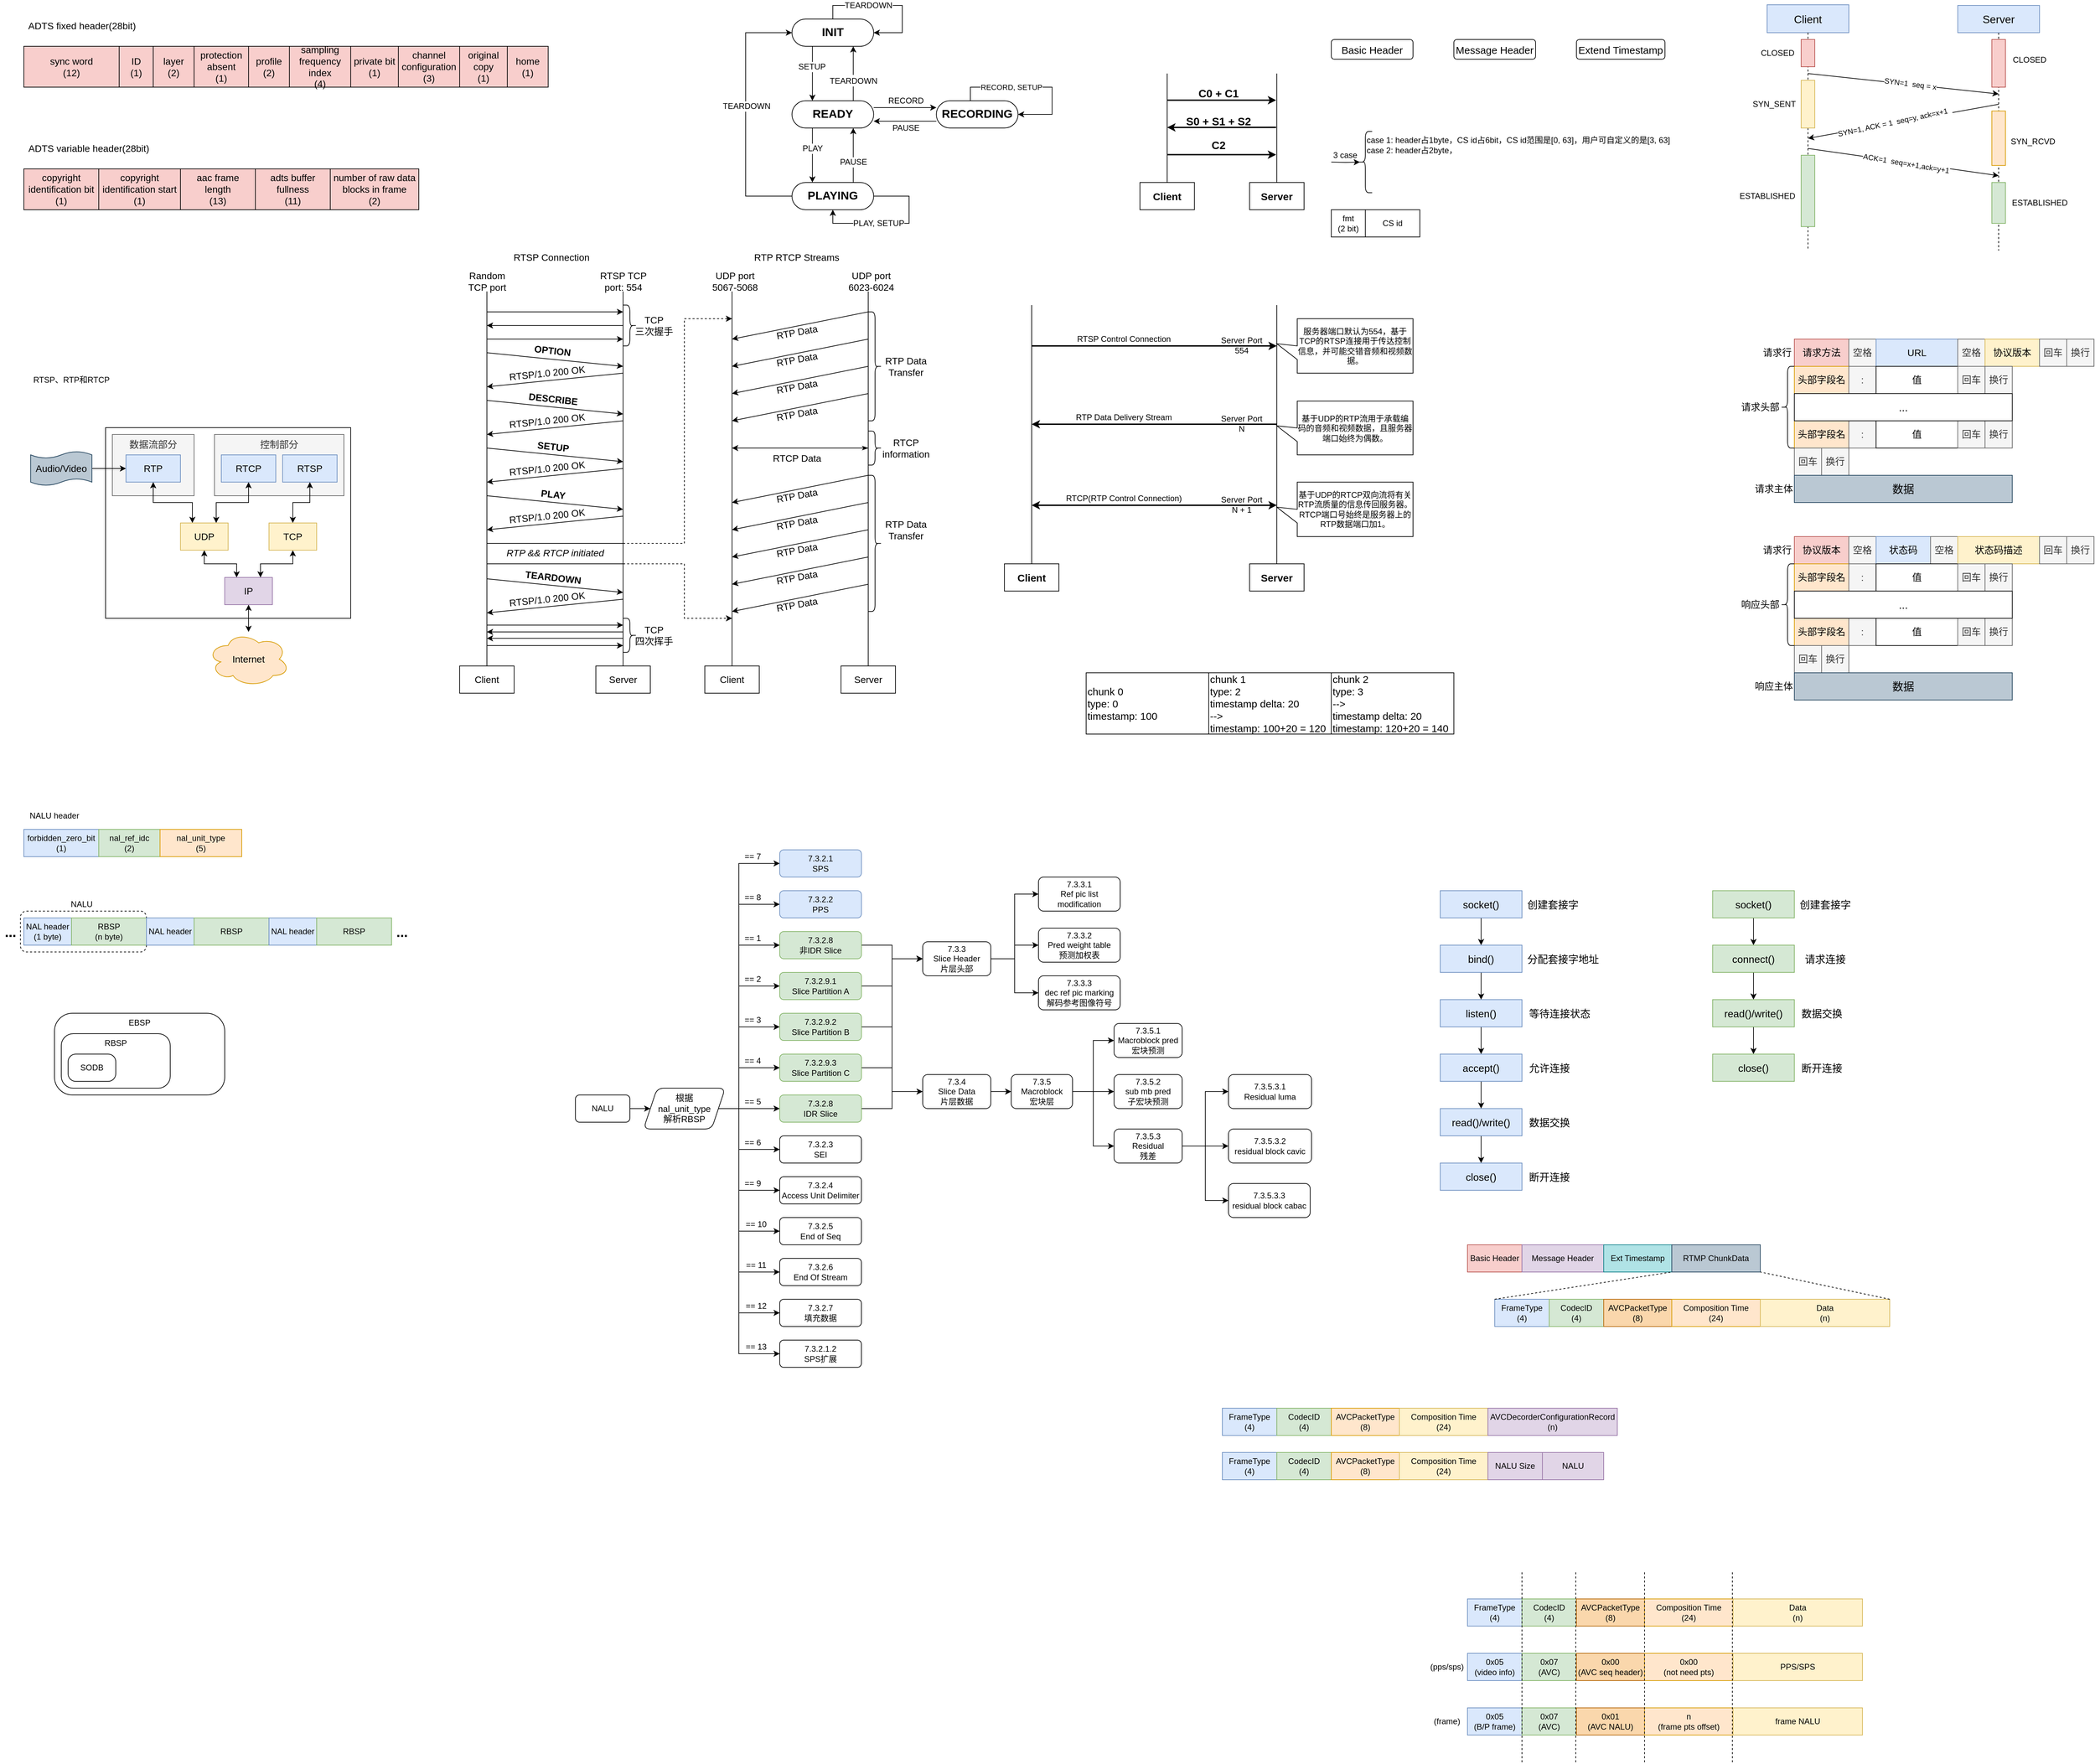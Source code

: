 <mxfile version="14.7.6" type="github">
  <diagram id="jUTdBB4SMmuSHE2jb5sB" name="Page-1">
    <mxGraphModel dx="35" dy="956" grid="1" gridSize="10" guides="1" tooltips="1" connect="1" arrows="1" fold="1" page="1" pageScale="1" pageWidth="827" pageHeight="1169" math="0" shadow="0">
      <root>
        <mxCell id="0" />
        <mxCell id="1" parent="0" />
        <mxCell id="bCLktaIlDvLU9HKL8EiX-23" value="EBSP" style="rounded=1;whiteSpace=wrap;html=1;arcSize=22;align=center;verticalAlign=top;" parent="1" vertex="1">
          <mxGeometry x="925" y="1500" width="250" height="120" as="geometry" />
        </mxCell>
        <mxCell id="bCLktaIlDvLU9HKL8EiX-22" value="RBSP" style="rounded=1;whiteSpace=wrap;html=1;arcSize=22;align=center;verticalAlign=top;" parent="1" vertex="1">
          <mxGeometry x="935" y="1530" width="160" height="80" as="geometry" />
        </mxCell>
        <mxCell id="bCLktaIlDvLU9HKL8EiX-9" value="" style="rounded=1;whiteSpace=wrap;html=1;dashed=1;" parent="1" vertex="1">
          <mxGeometry x="875" y="1350" width="185" height="60" as="geometry" />
        </mxCell>
        <mxCell id="5zgLWV9aw60n4V1XCEfO-3" value="" style="rounded=0;whiteSpace=wrap;html=1;" parent="1" vertex="1">
          <mxGeometry x="1000" y="640" width="360" height="280" as="geometry" />
        </mxCell>
        <mxCell id="5zgLWV9aw60n4V1XCEfO-4" value="&lt;span style=&quot;font-size: 14px&quot;&gt;数据流部分&lt;/span&gt;" style="rounded=0;whiteSpace=wrap;html=1;horizontal=1;verticalAlign=top;align=center;fillColor=#f5f5f5;strokeColor=#666666;fontColor=#333333;" parent="1" vertex="1">
          <mxGeometry x="1010" y="650" width="120" height="90" as="geometry" />
        </mxCell>
        <mxCell id="mu9oWJc7VIRQOR37hwqF-1" value="&lt;font style=&quot;font-size: 14px&quot;&gt;sync word&lt;br&gt;(12)&lt;br&gt;&lt;/font&gt;" style="rounded=0;whiteSpace=wrap;html=1;fillColor=#f8cecc;" parent="1" vertex="1">
          <mxGeometry x="880" y="80" width="140" height="60" as="geometry" />
        </mxCell>
        <mxCell id="mu9oWJc7VIRQOR37hwqF-2" value="&lt;font style=&quot;font-size: 14px&quot;&gt;ID&lt;br&gt;(1)&lt;br&gt;&lt;/font&gt;" style="rounded=0;whiteSpace=wrap;html=1;fillColor=#f8cecc;" parent="1" vertex="1">
          <mxGeometry x="1020" y="80" width="50" height="60" as="geometry" />
        </mxCell>
        <mxCell id="mu9oWJc7VIRQOR37hwqF-18" value="&lt;font style=&quot;font-size: 14px&quot;&gt;ADTS fixed header(28bit)&lt;/font&gt;" style="text;html=1;align=center;verticalAlign=middle;resizable=0;points=[];autosize=1;" parent="1" vertex="1">
          <mxGeometry x="880" y="40" width="170" height="20" as="geometry" />
        </mxCell>
        <mxCell id="mu9oWJc7VIRQOR37hwqF-28" value="&lt;font style=&quot;font-size: 14px&quot;&gt;layer&lt;br&gt;(2)&lt;br&gt;&lt;/font&gt;" style="rounded=0;whiteSpace=wrap;html=1;fillColor=#f8cecc;" parent="1" vertex="1">
          <mxGeometry x="1070" y="80" width="60" height="60" as="geometry" />
        </mxCell>
        <mxCell id="mu9oWJc7VIRQOR37hwqF-29" value="&lt;font style=&quot;font-size: 14px&quot;&gt;protection&lt;br&gt;absent&lt;br&gt;(1)&lt;br&gt;&lt;/font&gt;" style="rounded=0;whiteSpace=wrap;html=1;fillColor=#f8cecc;" parent="1" vertex="1">
          <mxGeometry x="1130" y="80" width="80" height="60" as="geometry" />
        </mxCell>
        <mxCell id="mu9oWJc7VIRQOR37hwqF-30" value="&lt;font style=&quot;font-size: 14px&quot;&gt;profile&lt;br&gt;(2)&lt;br&gt;&lt;/font&gt;" style="rounded=0;whiteSpace=wrap;html=1;fillColor=#f8cecc;" parent="1" vertex="1">
          <mxGeometry x="1210" y="80" width="60" height="60" as="geometry" />
        </mxCell>
        <mxCell id="mu9oWJc7VIRQOR37hwqF-31" value="&lt;font style=&quot;font-size: 14px&quot;&gt;sampling frequency&lt;br&gt;index&lt;br&gt;(4)&lt;br&gt;&lt;/font&gt;" style="rounded=0;whiteSpace=wrap;html=1;fillColor=#f8cecc;" parent="1" vertex="1">
          <mxGeometry x="1270" y="80" width="90" height="60" as="geometry" />
        </mxCell>
        <mxCell id="mu9oWJc7VIRQOR37hwqF-32" value="&lt;font style=&quot;font-size: 14px&quot;&gt;private bit&lt;br&gt;(1)&lt;br&gt;&lt;/font&gt;" style="rounded=0;whiteSpace=wrap;html=1;fillColor=#f8cecc;" parent="1" vertex="1">
          <mxGeometry x="1360" y="80" width="70" height="60" as="geometry" />
        </mxCell>
        <mxCell id="mu9oWJc7VIRQOR37hwqF-33" value="&lt;font style=&quot;font-size: 14px&quot;&gt;channel&lt;br&gt;configuration&lt;br&gt;(3)&lt;br&gt;&lt;/font&gt;" style="rounded=0;whiteSpace=wrap;html=1;fillColor=#f8cecc;" parent="1" vertex="1">
          <mxGeometry x="1430" y="80" width="90" height="60" as="geometry" />
        </mxCell>
        <mxCell id="mu9oWJc7VIRQOR37hwqF-34" value="&lt;font style=&quot;font-size: 14px&quot;&gt;original&lt;br&gt;copy&lt;br&gt;(1)&lt;br&gt;&lt;/font&gt;" style="rounded=0;whiteSpace=wrap;html=1;fillColor=#f8cecc;" parent="1" vertex="1">
          <mxGeometry x="1520" y="80" width="70" height="60" as="geometry" />
        </mxCell>
        <mxCell id="mu9oWJc7VIRQOR37hwqF-35" value="&lt;font style=&quot;font-size: 14px&quot;&gt;home&lt;br&gt;(1)&lt;br&gt;&lt;/font&gt;" style="rounded=0;whiteSpace=wrap;html=1;fillColor=#f8cecc;" parent="1" vertex="1">
          <mxGeometry x="1590" y="80" width="60" height="60" as="geometry" />
        </mxCell>
        <mxCell id="mu9oWJc7VIRQOR37hwqF-36" value="&lt;font style=&quot;font-size: 14px&quot;&gt;copyright&lt;br&gt;identification bit&lt;br&gt;(1)&lt;br&gt;&lt;/font&gt;" style="rounded=0;whiteSpace=wrap;html=1;fillColor=#f8cecc;" parent="1" vertex="1">
          <mxGeometry x="880" y="260" width="110" height="60" as="geometry" />
        </mxCell>
        <mxCell id="mu9oWJc7VIRQOR37hwqF-37" value="&lt;font style=&quot;font-size: 14px&quot;&gt;copyright&lt;br&gt;identification start&lt;br&gt;(1)&lt;br&gt;&lt;/font&gt;" style="rounded=0;whiteSpace=wrap;html=1;fillColor=#f8cecc;" parent="1" vertex="1">
          <mxGeometry x="990" y="260" width="120" height="60" as="geometry" />
        </mxCell>
        <mxCell id="mu9oWJc7VIRQOR37hwqF-38" value="&lt;font style=&quot;font-size: 14px&quot;&gt;ADTS variable header(28bit)&lt;/font&gt;" style="text;html=1;align=center;verticalAlign=middle;resizable=0;points=[];autosize=1;" parent="1" vertex="1">
          <mxGeometry x="880" y="220" width="190" height="20" as="geometry" />
        </mxCell>
        <mxCell id="mu9oWJc7VIRQOR37hwqF-39" value="&lt;font style=&quot;font-size: 14px&quot;&gt;aac frame&lt;br&gt;length&lt;br&gt;(13)&lt;br&gt;&lt;/font&gt;" style="rounded=0;whiteSpace=wrap;html=1;fillColor=#f8cecc;" parent="1" vertex="1">
          <mxGeometry x="1110" y="260" width="110" height="60" as="geometry" />
        </mxCell>
        <mxCell id="mu9oWJc7VIRQOR37hwqF-40" value="&lt;font style=&quot;font-size: 14px&quot;&gt;adts buffer&lt;br&gt;fullness&lt;br&gt;(11)&lt;br&gt;&lt;/font&gt;" style="rounded=0;whiteSpace=wrap;html=1;fillColor=#f8cecc;" parent="1" vertex="1">
          <mxGeometry x="1220" y="260" width="110" height="60" as="geometry" />
        </mxCell>
        <mxCell id="mu9oWJc7VIRQOR37hwqF-41" value="&lt;font style=&quot;font-size: 14px&quot;&gt;number of raw data blocks in frame&lt;br&gt;(2)&lt;br&gt;&lt;/font&gt;" style="rounded=0;whiteSpace=wrap;html=1;fillColor=#f8cecc;" parent="1" vertex="1">
          <mxGeometry x="1330" y="260" width="130" height="60" as="geometry" />
        </mxCell>
        <mxCell id="5zgLWV9aw60n4V1XCEfO-1" value="RTSP、RTP和RTCP" style="text;html=1;strokeColor=none;fillColor=none;align=center;verticalAlign=middle;whiteSpace=wrap;rounded=0;" parent="1" vertex="1">
          <mxGeometry x="880" y="560" width="140" height="20" as="geometry" />
        </mxCell>
        <mxCell id="5zgLWV9aw60n4V1XCEfO-14" style="edgeStyle=orthogonalEdgeStyle;rounded=0;orthogonalLoop=1;jettySize=auto;html=1;exitX=0.5;exitY=1;exitDx=0;exitDy=0;entryX=0.25;entryY=0;entryDx=0;entryDy=0;startArrow=classic;startFill=1;" parent="1" source="5zgLWV9aw60n4V1XCEfO-5" target="5zgLWV9aw60n4V1XCEfO-9" edge="1">
          <mxGeometry relative="1" as="geometry" />
        </mxCell>
        <mxCell id="5zgLWV9aw60n4V1XCEfO-5" value="&lt;font style=&quot;font-size: 14px&quot;&gt;RTP&lt;/font&gt;" style="rounded=0;whiteSpace=wrap;html=1;fillColor=#dae8fc;strokeColor=#6c8ebf;" parent="1" vertex="1">
          <mxGeometry x="1030" y="680" width="80" height="40" as="geometry" />
        </mxCell>
        <mxCell id="5zgLWV9aw60n4V1XCEfO-6" value="&lt;span style=&quot;font-size: 14px&quot;&gt;控制部分&lt;/span&gt;" style="rounded=0;whiteSpace=wrap;html=1;horizontal=1;verticalAlign=top;align=center;fillColor=#f5f5f5;strokeColor=#666666;fontColor=#333333;" parent="1" vertex="1">
          <mxGeometry x="1160" y="650" width="190" height="90" as="geometry" />
        </mxCell>
        <mxCell id="5zgLWV9aw60n4V1XCEfO-15" style="edgeStyle=orthogonalEdgeStyle;rounded=0;orthogonalLoop=1;jettySize=auto;html=1;exitX=0.5;exitY=1;exitDx=0;exitDy=0;entryX=0.75;entryY=0;entryDx=0;entryDy=0;startArrow=classic;startFill=1;" parent="1" source="5zgLWV9aw60n4V1XCEfO-7" target="5zgLWV9aw60n4V1XCEfO-9" edge="1">
          <mxGeometry relative="1" as="geometry" />
        </mxCell>
        <mxCell id="5zgLWV9aw60n4V1XCEfO-7" value="&lt;font style=&quot;font-size: 14px&quot;&gt;RTCP&lt;/font&gt;&lt;span style=&quot;color: rgba(0 , 0 , 0 , 0) ; font-family: monospace ; font-size: 0px&quot;&gt;%3CmxGraphModel%3E%3Croot%3E%3CmxCell%20id%3D%220%22%2F%3E%3CmxCell%20id%3D%221%22%20parent%3D%220%22%2F%3E%3CmxCell%20id%3D%222%22%20value%3D%22%26lt%3Bspan%20style%3D%26quot%3Bfont-size%3A%2014px%26quot%3B%26gt%3B%E6%95%B0%E6%8D%AE%E6%B5%81%E9%83%A8%E5%88%86%26lt%3B%2Fspan%26gt%3B%22%20style%3D%22rounded%3D0%3BwhiteSpace%3Dwrap%3Bhtml%3D1%3Bhorizontal%3D1%3BverticalAlign%3Dtop%3Balign%3Dcenter%3B%22%20vertex%3D%221%22%20parent%3D%221%22%3E%3CmxGeometry%20x%3D%221010%22%20y%3D%22650%22%20width%3D%22120%22%20height%3D%2280%22%20as%3D%22geometry%22%2F%3E%3C%2FmxCell%3E%3CmxCell%20id%3D%223%22%20value%3D%22%26lt%3Bfont%20style%3D%26quot%3Bfont-size%3A%2014px%26quot%3B%26gt%3BRTP%26lt%3B%2Ffont%26gt%3B%22%20style%3D%22rounded%3D0%3BwhiteSpace%3Dwrap%3Bhtml%3D1%3B%22%20vertex%3D%221%22%20parent%3D%221%22%3E%3CmxGeometry%20x%3D%221020%22%20y%3D%22680%22%20width%3D%22100%22%20height%3D%2240%22%20as%3D%22geometry%22%2F%3E%3C%2FmxCell%3E%3C%2Froot%3E%3C%2FmxGraphModel%3E&lt;/span&gt;" style="rounded=0;whiteSpace=wrap;html=1;fillColor=#dae8fc;strokeColor=#6c8ebf;" parent="1" vertex="1">
          <mxGeometry x="1170" y="680" width="80" height="40" as="geometry" />
        </mxCell>
        <mxCell id="5zgLWV9aw60n4V1XCEfO-16" style="edgeStyle=orthogonalEdgeStyle;rounded=0;orthogonalLoop=1;jettySize=auto;html=1;exitX=0.5;exitY=1;exitDx=0;exitDy=0;entryX=0.5;entryY=0;entryDx=0;entryDy=0;startArrow=classic;startFill=1;" parent="1" source="5zgLWV9aw60n4V1XCEfO-8" target="5zgLWV9aw60n4V1XCEfO-10" edge="1">
          <mxGeometry relative="1" as="geometry" />
        </mxCell>
        <mxCell id="5zgLWV9aw60n4V1XCEfO-8" value="&lt;font style=&quot;font-size: 14px&quot;&gt;RTSP&lt;/font&gt;" style="rounded=0;whiteSpace=wrap;html=1;fillColor=#dae8fc;strokeColor=#6c8ebf;" parent="1" vertex="1">
          <mxGeometry x="1260" y="680" width="80" height="40" as="geometry" />
        </mxCell>
        <mxCell id="5zgLWV9aw60n4V1XCEfO-17" style="edgeStyle=orthogonalEdgeStyle;rounded=0;orthogonalLoop=1;jettySize=auto;html=1;exitX=0.5;exitY=1;exitDx=0;exitDy=0;entryX=0.25;entryY=0;entryDx=0;entryDy=0;startArrow=classic;startFill=1;" parent="1" source="5zgLWV9aw60n4V1XCEfO-9" target="5zgLWV9aw60n4V1XCEfO-11" edge="1">
          <mxGeometry relative="1" as="geometry" />
        </mxCell>
        <mxCell id="5zgLWV9aw60n4V1XCEfO-9" value="&lt;span style=&quot;font-size: 14px&quot;&gt;UDP&lt;/span&gt;" style="rounded=0;whiteSpace=wrap;html=1;fillColor=#fff2cc;strokeColor=#d6b656;" parent="1" vertex="1">
          <mxGeometry x="1110" y="780" width="70" height="40" as="geometry" />
        </mxCell>
        <mxCell id="5zgLWV9aw60n4V1XCEfO-18" style="edgeStyle=orthogonalEdgeStyle;rounded=0;orthogonalLoop=1;jettySize=auto;html=1;entryX=0.75;entryY=0;entryDx=0;entryDy=0;startArrow=classic;startFill=1;" parent="1" source="5zgLWV9aw60n4V1XCEfO-10" target="5zgLWV9aw60n4V1XCEfO-11" edge="1">
          <mxGeometry relative="1" as="geometry" />
        </mxCell>
        <mxCell id="5zgLWV9aw60n4V1XCEfO-10" value="&lt;span style=&quot;font-size: 14px&quot;&gt;TCP&lt;br&gt;&lt;/span&gt;" style="rounded=0;whiteSpace=wrap;html=1;fillColor=#fff2cc;strokeColor=#d6b656;" parent="1" vertex="1">
          <mxGeometry x="1240" y="780" width="70" height="40" as="geometry" />
        </mxCell>
        <mxCell id="5zgLWV9aw60n4V1XCEfO-19" style="edgeStyle=orthogonalEdgeStyle;rounded=0;orthogonalLoop=1;jettySize=auto;html=1;exitX=0.5;exitY=1;exitDx=0;exitDy=0;startArrow=classic;startFill=1;" parent="1" source="5zgLWV9aw60n4V1XCEfO-11" target="5zgLWV9aw60n4V1XCEfO-12" edge="1">
          <mxGeometry relative="1" as="geometry" />
        </mxCell>
        <mxCell id="5zgLWV9aw60n4V1XCEfO-11" value="&lt;span style=&quot;font-size: 14px&quot;&gt;IP&lt;/span&gt;" style="rounded=0;whiteSpace=wrap;html=1;fillColor=#e1d5e7;strokeColor=#9673a6;" parent="1" vertex="1">
          <mxGeometry x="1175" y="860" width="70" height="40" as="geometry" />
        </mxCell>
        <mxCell id="5zgLWV9aw60n4V1XCEfO-12" value="&lt;font style=&quot;font-size: 14px&quot;&gt;Internet&lt;/font&gt;" style="ellipse;shape=cloud;whiteSpace=wrap;html=1;align=center;fillColor=#ffe6cc;strokeColor=#d79b00;" parent="1" vertex="1">
          <mxGeometry x="1150" y="940" width="120" height="80" as="geometry" />
        </mxCell>
        <mxCell id="5zgLWV9aw60n4V1XCEfO-25" style="edgeStyle=orthogonalEdgeStyle;rounded=0;orthogonalLoop=1;jettySize=auto;html=1;entryX=0;entryY=0.5;entryDx=0;entryDy=0;startArrow=none;startFill=0;endArrow=classic;endFill=1;fontSize=14;" parent="1" source="5zgLWV9aw60n4V1XCEfO-21" target="5zgLWV9aw60n4V1XCEfO-5" edge="1">
          <mxGeometry relative="1" as="geometry" />
        </mxCell>
        <mxCell id="5zgLWV9aw60n4V1XCEfO-21" value="&lt;font style=&quot;font-size: 14px&quot;&gt;Audio/Video&lt;/font&gt;" style="shape=tape;whiteSpace=wrap;html=1;align=center;size=0.2;fillColor=#bac8d3;strokeColor=#23445d;" parent="1" vertex="1">
          <mxGeometry x="890" y="675" width="90" height="50" as="geometry" />
        </mxCell>
        <mxCell id="5zgLWV9aw60n4V1XCEfO-26" value="" style="endArrow=none;html=1;fontSize=14;exitX=0.5;exitY=0;exitDx=0;exitDy=0;" parent="1" source="5zgLWV9aw60n4V1XCEfO-28" edge="1">
          <mxGeometry width="50" height="50" relative="1" as="geometry">
            <mxPoint x="1560" y="880" as="sourcePoint" />
            <mxPoint x="1560" y="440" as="targetPoint" />
          </mxGeometry>
        </mxCell>
        <mxCell id="5zgLWV9aw60n4V1XCEfO-27" value="" style="endArrow=none;html=1;fontSize=14;exitX=0.5;exitY=0;exitDx=0;exitDy=0;" parent="1" source="5zgLWV9aw60n4V1XCEfO-29" edge="1">
          <mxGeometry width="50" height="50" relative="1" as="geometry">
            <mxPoint x="1760" y="880" as="sourcePoint" />
            <mxPoint x="1760" y="440" as="targetPoint" />
          </mxGeometry>
        </mxCell>
        <mxCell id="5zgLWV9aw60n4V1XCEfO-28" value="Client" style="rounded=0;whiteSpace=wrap;html=1;fontSize=14;align=center;" parent="1" vertex="1">
          <mxGeometry x="1520" y="990" width="80" height="40" as="geometry" />
        </mxCell>
        <mxCell id="5zgLWV9aw60n4V1XCEfO-29" value="Server" style="rounded=0;whiteSpace=wrap;html=1;fontSize=14;align=center;" parent="1" vertex="1">
          <mxGeometry x="1720" y="990" width="80" height="40" as="geometry" />
        </mxCell>
        <mxCell id="5zgLWV9aw60n4V1XCEfO-30" value="RTSP Connection" style="text;html=1;strokeColor=none;fillColor=none;align=center;verticalAlign=middle;whiteSpace=wrap;rounded=0;fontSize=14;" parent="1" vertex="1">
          <mxGeometry x="1590" y="380" width="130" height="20" as="geometry" />
        </mxCell>
        <mxCell id="5zgLWV9aw60n4V1XCEfO-31" value="Random&lt;br&gt;TCP port" style="text;html=1;strokeColor=none;fillColor=none;align=center;verticalAlign=middle;whiteSpace=wrap;rounded=0;fontSize=14;" parent="1" vertex="1">
          <mxGeometry x="1527.5" y="410" width="65" height="30" as="geometry" />
        </mxCell>
        <mxCell id="5zgLWV9aw60n4V1XCEfO-32" value="RTSP TCP &lt;br&gt;port: 554" style="text;html=1;strokeColor=none;fillColor=none;align=center;verticalAlign=middle;whiteSpace=wrap;rounded=0;fontSize=14;" parent="1" vertex="1">
          <mxGeometry x="1713.75" y="410" width="92.5" height="30" as="geometry" />
        </mxCell>
        <mxCell id="5zgLWV9aw60n4V1XCEfO-33" value="" style="endArrow=classic;html=1;fontSize=14;" parent="1" edge="1">
          <mxGeometry width="50" height="50" relative="1" as="geometry">
            <mxPoint x="1560" y="470" as="sourcePoint" />
            <mxPoint x="1760" y="470" as="targetPoint" />
          </mxGeometry>
        </mxCell>
        <mxCell id="5zgLWV9aw60n4V1XCEfO-34" value="" style="endArrow=classic;html=1;fontSize=14;" parent="1" edge="1">
          <mxGeometry width="50" height="50" relative="1" as="geometry">
            <mxPoint x="1560" y="510" as="sourcePoint" />
            <mxPoint x="1760" y="510" as="targetPoint" />
          </mxGeometry>
        </mxCell>
        <mxCell id="5zgLWV9aw60n4V1XCEfO-35" value="" style="endArrow=classic;html=1;fontSize=14;" parent="1" edge="1">
          <mxGeometry width="50" height="50" relative="1" as="geometry">
            <mxPoint x="1760" y="490" as="sourcePoint" />
            <mxPoint x="1560" y="490" as="targetPoint" />
          </mxGeometry>
        </mxCell>
        <mxCell id="5zgLWV9aw60n4V1XCEfO-36" value="" style="shape=curlyBracket;whiteSpace=wrap;html=1;rounded=1;fontSize=14;align=center;rotation=-180;size=0.5;" parent="1" vertex="1">
          <mxGeometry x="1760" y="460" width="20" height="60" as="geometry" />
        </mxCell>
        <mxCell id="5zgLWV9aw60n4V1XCEfO-38" value="TCP&lt;br&gt;三次握手" style="text;html=1;align=center;verticalAlign=middle;resizable=0;points=[];autosize=1;fontSize=14;" parent="1" vertex="1">
          <mxGeometry x="1770" y="470" width="70" height="40" as="geometry" />
        </mxCell>
        <mxCell id="5zgLWV9aw60n4V1XCEfO-39" value="" style="endArrow=classic;html=1;fontSize=14;" parent="1" edge="1">
          <mxGeometry width="50" height="50" relative="1" as="geometry">
            <mxPoint x="1560" y="530" as="sourcePoint" />
            <mxPoint x="1760" y="550" as="targetPoint" />
          </mxGeometry>
        </mxCell>
        <mxCell id="5zgLWV9aw60n4V1XCEfO-41" value="OPTION" style="edgeLabel;html=1;align=center;verticalAlign=middle;resizable=0;points=[];fontSize=14;rotation=6.3;fontStyle=1" parent="5zgLWV9aw60n4V1XCEfO-39" vertex="1" connectable="0">
          <mxGeometry x="-0.169" y="3" relative="1" as="geometry">
            <mxPoint x="12.12" y="-8.37" as="offset" />
          </mxGeometry>
        </mxCell>
        <mxCell id="5zgLWV9aw60n4V1XCEfO-40" value="" style="endArrow=classic;html=1;fontSize=14;" parent="1" edge="1">
          <mxGeometry width="50" height="50" relative="1" as="geometry">
            <mxPoint x="1760" y="560" as="sourcePoint" />
            <mxPoint x="1560" y="580" as="targetPoint" />
          </mxGeometry>
        </mxCell>
        <mxCell id="5zgLWV9aw60n4V1XCEfO-42" value="RTSP/1.0 200 OK" style="edgeLabel;html=1;align=center;verticalAlign=middle;resizable=0;points=[];fontSize=14;rotation=-5.9;" parent="1" vertex="1" connectable="0">
          <mxGeometry x="1654.002" y="560.003" as="geometry">
            <mxPoint x="-6.183" y="-1.33" as="offset" />
          </mxGeometry>
        </mxCell>
        <mxCell id="5zgLWV9aw60n4V1XCEfO-47" value="" style="endArrow=classic;html=1;fontSize=14;" parent="1" edge="1">
          <mxGeometry width="50" height="50" relative="1" as="geometry">
            <mxPoint x="1560" y="600" as="sourcePoint" />
            <mxPoint x="1760" y="620" as="targetPoint" />
          </mxGeometry>
        </mxCell>
        <mxCell id="5zgLWV9aw60n4V1XCEfO-48" value="DESCRIBE" style="edgeLabel;html=1;align=center;verticalAlign=middle;resizable=0;points=[];fontSize=14;rotation=6.3;fontStyle=1" parent="5zgLWV9aw60n4V1XCEfO-47" vertex="1" connectable="0">
          <mxGeometry x="-0.169" y="3" relative="1" as="geometry">
            <mxPoint x="13.12" y="-7.37" as="offset" />
          </mxGeometry>
        </mxCell>
        <mxCell id="5zgLWV9aw60n4V1XCEfO-49" value="" style="endArrow=classic;html=1;fontSize=14;" parent="1" edge="1">
          <mxGeometry width="50" height="50" relative="1" as="geometry">
            <mxPoint x="1760" y="630" as="sourcePoint" />
            <mxPoint x="1560" y="650" as="targetPoint" />
          </mxGeometry>
        </mxCell>
        <mxCell id="5zgLWV9aw60n4V1XCEfO-50" value="RTSP/1.0 200 OK" style="edgeLabel;html=1;align=center;verticalAlign=middle;resizable=0;points=[];fontSize=14;rotation=-5.9;" parent="1" vertex="1" connectable="0">
          <mxGeometry x="1654.002" y="630.003" as="geometry">
            <mxPoint x="-6.183" y="-1.33" as="offset" />
          </mxGeometry>
        </mxCell>
        <mxCell id="5zgLWV9aw60n4V1XCEfO-51" value="" style="endArrow=classic;html=1;fontSize=14;" parent="1" edge="1">
          <mxGeometry width="50" height="50" relative="1" as="geometry">
            <mxPoint x="1560" y="670" as="sourcePoint" />
            <mxPoint x="1760" y="690" as="targetPoint" />
          </mxGeometry>
        </mxCell>
        <mxCell id="5zgLWV9aw60n4V1XCEfO-52" value="SETUP" style="edgeLabel;html=1;align=center;verticalAlign=middle;resizable=0;points=[];fontSize=14;rotation=6.3;fontStyle=1" parent="5zgLWV9aw60n4V1XCEfO-51" vertex="1" connectable="0">
          <mxGeometry x="-0.169" y="3" relative="1" as="geometry">
            <mxPoint x="13.12" y="-7.37" as="offset" />
          </mxGeometry>
        </mxCell>
        <mxCell id="5zgLWV9aw60n4V1XCEfO-53" value="" style="endArrow=classic;html=1;fontSize=14;" parent="1" edge="1">
          <mxGeometry width="50" height="50" relative="1" as="geometry">
            <mxPoint x="1760" y="700" as="sourcePoint" />
            <mxPoint x="1560" y="720" as="targetPoint" />
          </mxGeometry>
        </mxCell>
        <mxCell id="5zgLWV9aw60n4V1XCEfO-54" value="RTSP/1.0 200 OK" style="edgeLabel;html=1;align=center;verticalAlign=middle;resizable=0;points=[];fontSize=14;rotation=-5.9;" parent="1" vertex="1" connectable="0">
          <mxGeometry x="1654.002" y="700.003" as="geometry">
            <mxPoint x="-6.183" y="-1.33" as="offset" />
          </mxGeometry>
        </mxCell>
        <mxCell id="5zgLWV9aw60n4V1XCEfO-55" value="" style="endArrow=classic;html=1;fontSize=14;" parent="1" edge="1">
          <mxGeometry width="50" height="50" relative="1" as="geometry">
            <mxPoint x="1560" y="740" as="sourcePoint" />
            <mxPoint x="1760" y="760" as="targetPoint" />
          </mxGeometry>
        </mxCell>
        <mxCell id="5zgLWV9aw60n4V1XCEfO-56" value="PLAY" style="edgeLabel;html=1;align=center;verticalAlign=middle;resizable=0;points=[];fontSize=14;rotation=6.3;fontStyle=1" parent="5zgLWV9aw60n4V1XCEfO-55" vertex="1" connectable="0">
          <mxGeometry x="-0.169" y="3" relative="1" as="geometry">
            <mxPoint x="13.12" y="-7.37" as="offset" />
          </mxGeometry>
        </mxCell>
        <mxCell id="5zgLWV9aw60n4V1XCEfO-57" value="" style="endArrow=classic;html=1;fontSize=14;" parent="1" edge="1">
          <mxGeometry width="50" height="50" relative="1" as="geometry">
            <mxPoint x="1760" y="770" as="sourcePoint" />
            <mxPoint x="1560" y="790" as="targetPoint" />
          </mxGeometry>
        </mxCell>
        <mxCell id="5zgLWV9aw60n4V1XCEfO-58" value="RTSP/1.0 200 OK" style="edgeLabel;html=1;align=center;verticalAlign=middle;resizable=0;points=[];fontSize=14;rotation=-5.9;" parent="1" vertex="1" connectable="0">
          <mxGeometry x="1654.002" y="770.003" as="geometry">
            <mxPoint x="-6.183" y="-1.33" as="offset" />
          </mxGeometry>
        </mxCell>
        <mxCell id="5zgLWV9aw60n4V1XCEfO-59" value="" style="endArrow=classic;html=1;fontSize=14;" parent="1" edge="1">
          <mxGeometry width="50" height="50" relative="1" as="geometry">
            <mxPoint x="1560" y="862" as="sourcePoint" />
            <mxPoint x="1760" y="882" as="targetPoint" />
          </mxGeometry>
        </mxCell>
        <mxCell id="5zgLWV9aw60n4V1XCEfO-60" value="TEARDOWN" style="edgeLabel;html=1;align=center;verticalAlign=middle;resizable=0;points=[];fontSize=14;rotation=6.3;fontStyle=1" parent="5zgLWV9aw60n4V1XCEfO-59" vertex="1" connectable="0">
          <mxGeometry x="-0.169" y="3" relative="1" as="geometry">
            <mxPoint x="13.12" y="-7.37" as="offset" />
          </mxGeometry>
        </mxCell>
        <mxCell id="5zgLWV9aw60n4V1XCEfO-61" value="" style="endArrow=classic;html=1;fontSize=14;" parent="1" edge="1">
          <mxGeometry width="50" height="50" relative="1" as="geometry">
            <mxPoint x="1760" y="892" as="sourcePoint" />
            <mxPoint x="1560" y="912" as="targetPoint" />
          </mxGeometry>
        </mxCell>
        <mxCell id="5zgLWV9aw60n4V1XCEfO-62" value="RTSP/1.0 200 OK" style="edgeLabel;html=1;align=center;verticalAlign=middle;resizable=0;points=[];fontSize=14;rotation=-5.9;" parent="1" vertex="1" connectable="0">
          <mxGeometry x="1654.002" y="892.003" as="geometry">
            <mxPoint x="-6.183" y="-1.33" as="offset" />
          </mxGeometry>
        </mxCell>
        <mxCell id="5zgLWV9aw60n4V1XCEfO-64" value="" style="endArrow=none;html=1;fontSize=14;" parent="1" edge="1">
          <mxGeometry width="50" height="50" relative="1" as="geometry">
            <mxPoint x="1560" y="810" as="sourcePoint" />
            <mxPoint x="1760" y="810" as="targetPoint" />
          </mxGeometry>
        </mxCell>
        <mxCell id="5zgLWV9aw60n4V1XCEfO-65" value="" style="endArrow=none;html=1;fontSize=14;" parent="1" edge="1">
          <mxGeometry width="50" height="50" relative="1" as="geometry">
            <mxPoint x="1560" y="840" as="sourcePoint" />
            <mxPoint x="1760" y="840" as="targetPoint" />
          </mxGeometry>
        </mxCell>
        <mxCell id="5zgLWV9aw60n4V1XCEfO-124" style="edgeStyle=orthogonalEdgeStyle;rounded=0;orthogonalLoop=1;jettySize=auto;html=1;startArrow=none;startFill=0;endArrow=classic;endFill=1;fontSize=14;dashed=1;" parent="1" edge="1">
          <mxGeometry relative="1" as="geometry">
            <mxPoint x="1920" y="480" as="targetPoint" />
            <mxPoint x="1760" y="810" as="sourcePoint" />
            <Array as="points">
              <mxPoint x="1850" y="810" />
              <mxPoint x="1850" y="480" />
            </Array>
          </mxGeometry>
        </mxCell>
        <mxCell id="5zgLWV9aw60n4V1XCEfO-66" value="&lt;i&gt;RTP &amp;amp;&amp;amp; RTCP initiated&lt;/i&gt;" style="text;html=1;align=center;verticalAlign=middle;resizable=0;points=[];autosize=1;fontSize=14;" parent="1" vertex="1">
          <mxGeometry x="1580" y="814" width="160" height="20" as="geometry" />
        </mxCell>
        <mxCell id="5zgLWV9aw60n4V1XCEfO-67" value="" style="endArrow=classic;html=1;fontSize=14;" parent="1" edge="1">
          <mxGeometry width="50" height="50" relative="1" as="geometry">
            <mxPoint x="1560" y="930" as="sourcePoint" />
            <mxPoint x="1760" y="930" as="targetPoint" />
          </mxGeometry>
        </mxCell>
        <mxCell id="5zgLWV9aw60n4V1XCEfO-68" value="" style="endArrow=classic;html=1;fontSize=14;" parent="1" edge="1">
          <mxGeometry width="50" height="50" relative="1" as="geometry">
            <mxPoint x="1760" y="949.43" as="sourcePoint" />
            <mxPoint x="1560" y="949.43" as="targetPoint" />
            <Array as="points">
              <mxPoint x="1660" y="949.43" />
            </Array>
          </mxGeometry>
        </mxCell>
        <mxCell id="5zgLWV9aw60n4V1XCEfO-69" value="" style="endArrow=none;html=1;fontSize=14;exitX=0.5;exitY=0;exitDx=0;exitDy=0;" parent="1" source="5zgLWV9aw60n4V1XCEfO-71" edge="1">
          <mxGeometry width="50" height="50" relative="1" as="geometry">
            <mxPoint x="1920" y="880" as="sourcePoint" />
            <mxPoint x="1920" y="440" as="targetPoint" />
          </mxGeometry>
        </mxCell>
        <mxCell id="5zgLWV9aw60n4V1XCEfO-70" value="" style="endArrow=none;html=1;fontSize=14;exitX=0.5;exitY=0;exitDx=0;exitDy=0;" parent="1" source="5zgLWV9aw60n4V1XCEfO-72" edge="1">
          <mxGeometry width="50" height="50" relative="1" as="geometry">
            <mxPoint x="2120" y="880" as="sourcePoint" />
            <mxPoint x="2120" y="440" as="targetPoint" />
          </mxGeometry>
        </mxCell>
        <mxCell id="5zgLWV9aw60n4V1XCEfO-71" value="Client" style="rounded=0;whiteSpace=wrap;html=1;fontSize=14;align=center;" parent="1" vertex="1">
          <mxGeometry x="1880" y="990" width="80" height="40" as="geometry" />
        </mxCell>
        <mxCell id="5zgLWV9aw60n4V1XCEfO-72" value="Server" style="rounded=0;whiteSpace=wrap;html=1;fontSize=14;align=center;" parent="1" vertex="1">
          <mxGeometry x="2080" y="990" width="80" height="40" as="geometry" />
        </mxCell>
        <mxCell id="5zgLWV9aw60n4V1XCEfO-73" value="RTP RTCP Streams" style="text;html=1;strokeColor=none;fillColor=none;align=center;verticalAlign=middle;whiteSpace=wrap;rounded=0;fontSize=14;" parent="1" vertex="1">
          <mxGeometry x="1950" y="380" width="130" height="20" as="geometry" />
        </mxCell>
        <mxCell id="5zgLWV9aw60n4V1XCEfO-74" value="UDP port&lt;br&gt;5067-5068" style="text;html=1;strokeColor=none;fillColor=none;align=center;verticalAlign=middle;whiteSpace=wrap;rounded=0;fontSize=14;" parent="1" vertex="1">
          <mxGeometry x="1887.5" y="410" width="72.5" height="30" as="geometry" />
        </mxCell>
        <mxCell id="5zgLWV9aw60n4V1XCEfO-106" value="UDP port&lt;br&gt;6023-6024" style="text;html=1;strokeColor=none;fillColor=none;align=center;verticalAlign=middle;whiteSpace=wrap;rounded=0;fontSize=14;" parent="1" vertex="1">
          <mxGeometry x="2087.5" y="410" width="72.5" height="30" as="geometry" />
        </mxCell>
        <mxCell id="5zgLWV9aw60n4V1XCEfO-107" value="" style="endArrow=classic;html=1;fontSize=14;" parent="1" edge="1">
          <mxGeometry width="50" height="50" relative="1" as="geometry">
            <mxPoint x="2120" y="470" as="sourcePoint" />
            <mxPoint x="1920" y="510" as="targetPoint" />
          </mxGeometry>
        </mxCell>
        <mxCell id="5zgLWV9aw60n4V1XCEfO-108" value="" style="endArrow=classic;html=1;fontSize=14;" parent="1" edge="1">
          <mxGeometry width="50" height="50" relative="1" as="geometry">
            <mxPoint x="2120" y="510" as="sourcePoint" />
            <mxPoint x="1920" y="550" as="targetPoint" />
          </mxGeometry>
        </mxCell>
        <mxCell id="5zgLWV9aw60n4V1XCEfO-109" value="" style="endArrow=classic;html=1;fontSize=14;" parent="1" edge="1">
          <mxGeometry width="50" height="50" relative="1" as="geometry">
            <mxPoint x="2120" y="550" as="sourcePoint" />
            <mxPoint x="1920" y="590" as="targetPoint" />
          </mxGeometry>
        </mxCell>
        <mxCell id="5zgLWV9aw60n4V1XCEfO-110" value="" style="endArrow=classic;html=1;fontSize=14;" parent="1" edge="1">
          <mxGeometry width="50" height="50" relative="1" as="geometry">
            <mxPoint x="2120" y="590" as="sourcePoint" />
            <mxPoint x="1920" y="630" as="targetPoint" />
          </mxGeometry>
        </mxCell>
        <mxCell id="5zgLWV9aw60n4V1XCEfO-111" value="RTP Data" style="text;html=1;align=center;verticalAlign=middle;resizable=0;points=[];autosize=1;fontSize=14;rotation=-10.4;" parent="1" vertex="1">
          <mxGeometry x="1975" y="490" width="80" height="20" as="geometry" />
        </mxCell>
        <mxCell id="5zgLWV9aw60n4V1XCEfO-112" value="RTP Data" style="text;html=1;align=center;verticalAlign=middle;resizable=0;points=[];autosize=1;fontSize=14;rotation=-10.4;" parent="1" vertex="1">
          <mxGeometry x="1975" y="530" width="80" height="20" as="geometry" />
        </mxCell>
        <mxCell id="5zgLWV9aw60n4V1XCEfO-113" value="RTP Data" style="text;html=1;align=center;verticalAlign=middle;resizable=0;points=[];autosize=1;fontSize=14;rotation=-10.4;" parent="1" vertex="1">
          <mxGeometry x="1975" y="570" width="80" height="20" as="geometry" />
        </mxCell>
        <mxCell id="5zgLWV9aw60n4V1XCEfO-114" value="RTP Data" style="text;html=1;align=center;verticalAlign=middle;resizable=0;points=[];autosize=1;fontSize=14;rotation=-10.4;" parent="1" vertex="1">
          <mxGeometry x="1975" y="610" width="80" height="20" as="geometry" />
        </mxCell>
        <mxCell id="5zgLWV9aw60n4V1XCEfO-115" value="" style="endArrow=classic;html=1;fontSize=14;startArrow=classicThin;startFill=1;" parent="1" edge="1">
          <mxGeometry width="50" height="50" relative="1" as="geometry">
            <mxPoint x="2120" y="670" as="sourcePoint" />
            <mxPoint x="1920" y="670" as="targetPoint" />
          </mxGeometry>
        </mxCell>
        <mxCell id="5zgLWV9aw60n4V1XCEfO-116" value="" style="endArrow=classic;html=1;fontSize=14;" parent="1" edge="1">
          <mxGeometry width="50" height="50" relative="1" as="geometry">
            <mxPoint x="2120" y="710" as="sourcePoint" />
            <mxPoint x="1920" y="750" as="targetPoint" />
          </mxGeometry>
        </mxCell>
        <mxCell id="5zgLWV9aw60n4V1XCEfO-117" value="" style="endArrow=classic;html=1;fontSize=14;" parent="1" edge="1">
          <mxGeometry width="50" height="50" relative="1" as="geometry">
            <mxPoint x="2120" y="750" as="sourcePoint" />
            <mxPoint x="1920" y="790" as="targetPoint" />
          </mxGeometry>
        </mxCell>
        <mxCell id="5zgLWV9aw60n4V1XCEfO-118" value="" style="endArrow=classic;html=1;fontSize=14;" parent="1" edge="1">
          <mxGeometry width="50" height="50" relative="1" as="geometry">
            <mxPoint x="2120" y="790" as="sourcePoint" />
            <mxPoint x="1920" y="830" as="targetPoint" />
          </mxGeometry>
        </mxCell>
        <mxCell id="5zgLWV9aw60n4V1XCEfO-119" value="" style="endArrow=classic;html=1;fontSize=14;" parent="1" edge="1">
          <mxGeometry width="50" height="50" relative="1" as="geometry">
            <mxPoint x="2120" y="830" as="sourcePoint" />
            <mxPoint x="1920" y="870" as="targetPoint" />
          </mxGeometry>
        </mxCell>
        <mxCell id="5zgLWV9aw60n4V1XCEfO-120" value="RTP Data" style="text;html=1;align=center;verticalAlign=middle;resizable=0;points=[];autosize=1;fontSize=14;rotation=-10.4;" parent="1" vertex="1">
          <mxGeometry x="1975" y="730" width="80" height="20" as="geometry" />
        </mxCell>
        <mxCell id="5zgLWV9aw60n4V1XCEfO-121" value="RTP Data" style="text;html=1;align=center;verticalAlign=middle;resizable=0;points=[];autosize=1;fontSize=14;rotation=-10.4;" parent="1" vertex="1">
          <mxGeometry x="1975" y="770" width="80" height="20" as="geometry" />
        </mxCell>
        <mxCell id="5zgLWV9aw60n4V1XCEfO-122" value="RTP Data" style="text;html=1;align=center;verticalAlign=middle;resizable=0;points=[];autosize=1;fontSize=14;rotation=-10.4;" parent="1" vertex="1">
          <mxGeometry x="1975" y="810" width="80" height="20" as="geometry" />
        </mxCell>
        <mxCell id="5zgLWV9aw60n4V1XCEfO-123" value="RTP Data" style="text;html=1;align=center;verticalAlign=middle;resizable=0;points=[];autosize=1;fontSize=14;rotation=-10.4;" parent="1" vertex="1">
          <mxGeometry x="1975" y="850" width="80" height="20" as="geometry" />
        </mxCell>
        <mxCell id="5zgLWV9aw60n4V1XCEfO-125" value="" style="shape=curlyBracket;whiteSpace=wrap;html=1;rounded=1;fontSize=14;align=center;rotation=-180;size=0.5;" parent="1" vertex="1">
          <mxGeometry x="2120" y="470" width="20" height="160" as="geometry" />
        </mxCell>
        <mxCell id="5zgLWV9aw60n4V1XCEfO-126" value="RTP Data&lt;br&gt;Transfer" style="text;html=1;align=center;verticalAlign=middle;resizable=0;points=[];autosize=1;fontSize=14;" parent="1" vertex="1">
          <mxGeometry x="2135" y="530" width="80" height="40" as="geometry" />
        </mxCell>
        <mxCell id="5zgLWV9aw60n4V1XCEfO-127" value="" style="shape=curlyBracket;whiteSpace=wrap;html=1;rounded=1;fontSize=14;align=center;rotation=-180;size=0.5;" parent="1" vertex="1">
          <mxGeometry x="2120" y="710" width="20" height="200" as="geometry" />
        </mxCell>
        <mxCell id="5zgLWV9aw60n4V1XCEfO-128" value="RTP Data&lt;br&gt;Transfer" style="text;html=1;align=center;verticalAlign=middle;resizable=0;points=[];autosize=1;fontSize=14;" parent="1" vertex="1">
          <mxGeometry x="2135" y="770" width="80" height="40" as="geometry" />
        </mxCell>
        <mxCell id="5zgLWV9aw60n4V1XCEfO-129" value="" style="shape=curlyBracket;whiteSpace=wrap;html=1;rounded=1;fontSize=14;align=center;rotation=-180;size=0.5;" parent="1" vertex="1">
          <mxGeometry x="2120" y="645" width="20" height="50" as="geometry" />
        </mxCell>
        <mxCell id="5zgLWV9aw60n4V1XCEfO-130" value="RTCP&lt;br&gt;information" style="text;html=1;align=center;verticalAlign=middle;resizable=0;points=[];autosize=1;fontSize=14;" parent="1" vertex="1">
          <mxGeometry x="2130" y="650" width="90" height="40" as="geometry" />
        </mxCell>
        <mxCell id="5zgLWV9aw60n4V1XCEfO-131" value="RTCP Data" style="text;html=1;align=center;verticalAlign=middle;resizable=0;points=[];autosize=1;fontSize=14;" parent="1" vertex="1">
          <mxGeometry x="1970" y="675" width="90" height="20" as="geometry" />
        </mxCell>
        <mxCell id="5zgLWV9aw60n4V1XCEfO-132" style="edgeStyle=orthogonalEdgeStyle;rounded=0;orthogonalLoop=1;jettySize=auto;html=1;startArrow=none;startFill=0;endArrow=classic;endFill=1;fontSize=14;dashed=1;" parent="1" edge="1">
          <mxGeometry relative="1" as="geometry">
            <mxPoint x="1920" y="920" as="targetPoint" />
            <mxPoint x="1760" y="840" as="sourcePoint" />
            <Array as="points">
              <mxPoint x="1850" y="840" />
              <mxPoint x="1850" y="920" />
            </Array>
          </mxGeometry>
        </mxCell>
        <mxCell id="5zgLWV9aw60n4V1XCEfO-136" style="edgeStyle=orthogonalEdgeStyle;rounded=0;orthogonalLoop=1;jettySize=auto;html=1;exitX=0.25;exitY=1;exitDx=0;exitDy=0;entryX=0.25;entryY=0;entryDx=0;entryDy=0;startArrow=none;startFill=0;endArrow=classic;endFill=1;fontSize=14;" parent="1" source="5zgLWV9aw60n4V1XCEfO-133" target="5zgLWV9aw60n4V1XCEfO-134" edge="1">
          <mxGeometry relative="1" as="geometry" />
        </mxCell>
        <mxCell id="5zgLWV9aw60n4V1XCEfO-137" value="SETUP" style="edgeLabel;html=1;align=center;verticalAlign=middle;resizable=0;points=[];fontSize=12;" parent="5zgLWV9aw60n4V1XCEfO-136" vertex="1" connectable="0">
          <mxGeometry x="-0.095" y="-1" relative="1" as="geometry">
            <mxPoint y="-6" as="offset" />
          </mxGeometry>
        </mxCell>
        <mxCell id="5zgLWV9aw60n4V1XCEfO-133" value="&lt;font style=&quot;font-size: 17px&quot;&gt;&lt;b&gt;INIT&lt;/b&gt;&lt;/font&gt;" style="rounded=1;whiteSpace=wrap;html=1;fontSize=14;align=center;arcSize=50;" parent="1" vertex="1">
          <mxGeometry x="2008" y="40" width="120" height="40" as="geometry" />
        </mxCell>
        <mxCell id="5zgLWV9aw60n4V1XCEfO-138" value="&lt;font style=&quot;font-size: 12px&quot;&gt;TEARDOWN&lt;/font&gt;" style="edgeStyle=orthogonalEdgeStyle;rounded=0;orthogonalLoop=1;jettySize=auto;html=1;exitX=0.75;exitY=0;exitDx=0;exitDy=0;entryX=0.75;entryY=1;entryDx=0;entryDy=0;startArrow=none;startFill=0;endArrow=classic;endFill=1;fontSize=14;" parent="1" source="5zgLWV9aw60n4V1XCEfO-134" target="5zgLWV9aw60n4V1XCEfO-133" edge="1">
          <mxGeometry x="-0.25" relative="1" as="geometry">
            <mxPoint as="offset" />
          </mxGeometry>
        </mxCell>
        <mxCell id="5zgLWV9aw60n4V1XCEfO-140" value="PLAY" style="edgeStyle=orthogonalEdgeStyle;rounded=0;orthogonalLoop=1;jettySize=auto;html=1;exitX=0.25;exitY=1;exitDx=0;exitDy=0;entryX=0.25;entryY=0;entryDx=0;entryDy=0;startArrow=none;startFill=0;endArrow=classic;endFill=1;fontSize=12;" parent="1" source="5zgLWV9aw60n4V1XCEfO-134" target="5zgLWV9aw60n4V1XCEfO-135" edge="1">
          <mxGeometry x="-0.25" relative="1" as="geometry">
            <Array as="points">
              <mxPoint x="2038" y="240" />
              <mxPoint x="2038" y="240" />
            </Array>
            <mxPoint as="offset" />
          </mxGeometry>
        </mxCell>
        <mxCell id="oQ3UX7NaFGm9gJTeA-ZZ-2" style="edgeStyle=orthogonalEdgeStyle;rounded=0;orthogonalLoop=1;jettySize=auto;html=1;exitX=1;exitY=0.25;exitDx=0;exitDy=0;entryX=0;entryY=0.25;entryDx=0;entryDy=0;" parent="1" source="5zgLWV9aw60n4V1XCEfO-134" target="oQ3UX7NaFGm9gJTeA-ZZ-1" edge="1">
          <mxGeometry relative="1" as="geometry" />
        </mxCell>
        <mxCell id="5zgLWV9aw60n4V1XCEfO-134" value="&lt;font style=&quot;font-size: 17px&quot;&gt;&lt;b&gt;READY&lt;/b&gt;&lt;/font&gt;" style="rounded=1;whiteSpace=wrap;html=1;fontSize=14;align=center;arcSize=50;" parent="1" vertex="1">
          <mxGeometry x="2008" y="160" width="120" height="40" as="geometry" />
        </mxCell>
        <mxCell id="5zgLWV9aw60n4V1XCEfO-141" value="PAUSE" style="edgeStyle=orthogonalEdgeStyle;rounded=0;orthogonalLoop=1;jettySize=auto;html=1;exitX=0.75;exitY=0;exitDx=0;exitDy=0;entryX=0.75;entryY=1;entryDx=0;entryDy=0;startArrow=none;startFill=0;endArrow=classic;endFill=1;fontSize=12;" parent="1" source="5zgLWV9aw60n4V1XCEfO-135" target="5zgLWV9aw60n4V1XCEfO-134" edge="1">
          <mxGeometry x="-0.25" relative="1" as="geometry">
            <mxPoint as="offset" />
          </mxGeometry>
        </mxCell>
        <mxCell id="5zgLWV9aw60n4V1XCEfO-142" style="edgeStyle=orthogonalEdgeStyle;rounded=0;orthogonalLoop=1;jettySize=auto;html=1;entryX=0;entryY=0.5;entryDx=0;entryDy=0;startArrow=none;startFill=0;endArrow=classic;endFill=1;fontSize=12;" parent="1" source="5zgLWV9aw60n4V1XCEfO-135" target="5zgLWV9aw60n4V1XCEfO-133" edge="1">
          <mxGeometry relative="1" as="geometry">
            <Array as="points">
              <mxPoint x="1940" y="300" />
              <mxPoint x="1940" y="60" />
            </Array>
          </mxGeometry>
        </mxCell>
        <mxCell id="5zgLWV9aw60n4V1XCEfO-143" value="TEARDOWN" style="edgeLabel;html=1;align=center;verticalAlign=middle;resizable=0;points=[];fontSize=12;" parent="5zgLWV9aw60n4V1XCEfO-142" vertex="1" connectable="0">
          <mxGeometry x="0.064" y="-1" relative="1" as="geometry">
            <mxPoint as="offset" />
          </mxGeometry>
        </mxCell>
        <mxCell id="5zgLWV9aw60n4V1XCEfO-135" value="&lt;font style=&quot;font-size: 17px&quot;&gt;&lt;b&gt;PLAYING&lt;/b&gt;&lt;/font&gt;" style="rounded=1;whiteSpace=wrap;html=1;fontSize=14;align=center;arcSize=50;" parent="1" vertex="1">
          <mxGeometry x="2008" y="280" width="120" height="40" as="geometry" />
        </mxCell>
        <mxCell id="5zgLWV9aw60n4V1XCEfO-144" value="PLAY, SETUP" style="edgeStyle=orthogonalEdgeStyle;rounded=0;orthogonalLoop=1;jettySize=auto;html=1;exitX=1;exitY=0.5;exitDx=0;exitDy=0;entryX=0.5;entryY=1;entryDx=0;entryDy=0;startArrow=none;startFill=0;endArrow=classic;endFill=1;fontSize=12;" parent="1" source="5zgLWV9aw60n4V1XCEfO-135" target="5zgLWV9aw60n4V1XCEfO-135" edge="1">
          <mxGeometry x="0.225" relative="1" as="geometry">
            <Array as="points">
              <mxPoint x="2180" y="300" />
              <mxPoint x="2180" y="340" />
              <mxPoint x="2068" y="340" />
            </Array>
            <mxPoint as="offset" />
          </mxGeometry>
        </mxCell>
        <mxCell id="5zgLWV9aw60n4V1XCEfO-145" value="TEARDOWN" style="edgeStyle=orthogonalEdgeStyle;rounded=0;orthogonalLoop=1;jettySize=auto;html=1;exitX=0.5;exitY=0;exitDx=0;exitDy=0;entryX=1;entryY=0.5;entryDx=0;entryDy=0;startArrow=none;startFill=0;endArrow=classic;endFill=1;fontSize=12;" parent="1" source="5zgLWV9aw60n4V1XCEfO-133" target="5zgLWV9aw60n4V1XCEfO-133" edge="1">
          <mxGeometry x="-0.294" relative="1" as="geometry">
            <Array as="points">
              <mxPoint x="2068" y="20" />
              <mxPoint x="2170" y="20" />
              <mxPoint x="2170" y="60" />
            </Array>
            <mxPoint as="offset" />
          </mxGeometry>
        </mxCell>
        <mxCell id="5zgLWV9aw60n4V1XCEfO-146" value="" style="endArrow=none;html=1;fontSize=14;exitX=0.5;exitY=0;exitDx=0;exitDy=0;" parent="1" source="5zgLWV9aw60n4V1XCEfO-148" edge="1">
          <mxGeometry width="50" height="50" relative="1" as="geometry">
            <mxPoint x="2360" y="840" as="sourcePoint" />
            <mxPoint x="2360" y="460" as="targetPoint" />
          </mxGeometry>
        </mxCell>
        <mxCell id="5zgLWV9aw60n4V1XCEfO-147" value="" style="endArrow=none;html=1;fontSize=14;exitX=0.5;exitY=0;exitDx=0;exitDy=0;" parent="1" source="5zgLWV9aw60n4V1XCEfO-149" edge="1">
          <mxGeometry width="50" height="50" relative="1" as="geometry">
            <mxPoint x="2720" y="840" as="sourcePoint" />
            <mxPoint x="2720" y="460" as="targetPoint" />
          </mxGeometry>
        </mxCell>
        <mxCell id="5zgLWV9aw60n4V1XCEfO-148" value="Client" style="rounded=0;whiteSpace=wrap;html=1;fontSize=15;align=center;fontStyle=1" parent="1" vertex="1">
          <mxGeometry x="2320" y="840" width="80" height="40" as="geometry" />
        </mxCell>
        <mxCell id="5zgLWV9aw60n4V1XCEfO-149" value="Server" style="rounded=0;whiteSpace=wrap;html=1;fontSize=15;align=center;fontStyle=1" parent="1" vertex="1">
          <mxGeometry x="2680" y="840" width="80" height="40" as="geometry" />
        </mxCell>
        <mxCell id="5zgLWV9aw60n4V1XCEfO-171" value="" style="endArrow=classic;html=1;fontSize=12;strokeWidth=2;" parent="1" edge="1">
          <mxGeometry width="50" height="50" relative="1" as="geometry">
            <mxPoint x="2360" y="520" as="sourcePoint" />
            <mxPoint x="2720" y="520" as="targetPoint" />
          </mxGeometry>
        </mxCell>
        <mxCell id="5zgLWV9aw60n4V1XCEfO-172" value="RTSP Control Connection" style="text;html=1;align=center;verticalAlign=middle;resizable=0;points=[];autosize=1;fontSize=12;" parent="1" vertex="1">
          <mxGeometry x="2420" y="500" width="150" height="20" as="geometry" />
        </mxCell>
        <mxCell id="5zgLWV9aw60n4V1XCEfO-173" value="Server Port&lt;br&gt;554" style="text;html=1;align=center;verticalAlign=middle;resizable=0;points=[];autosize=1;fontSize=12;strokeWidth=3;" parent="1" vertex="1">
          <mxGeometry x="2628" y="504" width="80" height="30" as="geometry" />
        </mxCell>
        <mxCell id="5zgLWV9aw60n4V1XCEfO-174" value="服务器端口默认为554，基于TCP的RTSP连接用于传达控制信息，并可能交错音频和视频数据。" style="shape=callout;whiteSpace=wrap;html=1;perimeter=calloutPerimeter;fontSize=12;align=center;position2=0.46;direction=south;" parent="1" vertex="1">
          <mxGeometry x="2720" y="480" width="200" height="80" as="geometry" />
        </mxCell>
        <mxCell id="5zgLWV9aw60n4V1XCEfO-175" value="" style="endArrow=none;html=1;fontSize=12;endFill=0;startArrow=classic;startFill=1;strokeWidth=2;" parent="1" edge="1">
          <mxGeometry width="50" height="50" relative="1" as="geometry">
            <mxPoint x="2360" y="635" as="sourcePoint" />
            <mxPoint x="2720" y="635" as="targetPoint" />
          </mxGeometry>
        </mxCell>
        <mxCell id="5zgLWV9aw60n4V1XCEfO-176" value="RTP Data Delivery Stream" style="text;html=1;align=center;verticalAlign=middle;resizable=0;points=[];autosize=1;fontSize=12;" parent="1" vertex="1">
          <mxGeometry x="2415" y="615" width="160" height="20" as="geometry" />
        </mxCell>
        <mxCell id="5zgLWV9aw60n4V1XCEfO-177" value="Server Port&lt;br&gt;N" style="text;html=1;align=center;verticalAlign=middle;resizable=0;points=[];autosize=1;fontSize=12;" parent="1" vertex="1">
          <mxGeometry x="2628" y="619" width="80" height="30" as="geometry" />
        </mxCell>
        <mxCell id="5zgLWV9aw60n4V1XCEfO-178" value="基于UDP的RTP流用于承载编码的音频和视频数据，且服务器端口始终为偶数。" style="shape=callout;whiteSpace=wrap;html=1;perimeter=calloutPerimeter;fontSize=12;align=center;position2=0.46;direction=south;" parent="1" vertex="1">
          <mxGeometry x="2720" y="601" width="200" height="79" as="geometry" />
        </mxCell>
        <mxCell id="5zgLWV9aw60n4V1XCEfO-179" value="" style="endArrow=classic;html=1;fontSize=12;startArrow=classic;startFill=1;strokeWidth=2;" parent="1" edge="1">
          <mxGeometry width="50" height="50" relative="1" as="geometry">
            <mxPoint x="2360" y="754" as="sourcePoint" />
            <mxPoint x="2720" y="754" as="targetPoint" />
          </mxGeometry>
        </mxCell>
        <mxCell id="5zgLWV9aw60n4V1XCEfO-180" value="RTCP(RTP Control Connection)" style="text;html=1;align=center;verticalAlign=middle;resizable=0;points=[];autosize=1;fontSize=12;" parent="1" vertex="1">
          <mxGeometry x="2400" y="734" width="190" height="20" as="geometry" />
        </mxCell>
        <mxCell id="5zgLWV9aw60n4V1XCEfO-181" value="Server Port&lt;br&gt;N + 1" style="text;html=1;align=center;verticalAlign=middle;resizable=0;points=[];autosize=1;fontSize=12;" parent="1" vertex="1">
          <mxGeometry x="2628" y="738" width="80" height="30" as="geometry" />
        </mxCell>
        <mxCell id="5zgLWV9aw60n4V1XCEfO-182" value="基于UDP的RTCP双向流将有关RTP流质量的信息传回服务器。RTCP端口号始终是服务器上的RTP数据端口加1。" style="shape=callout;whiteSpace=wrap;html=1;perimeter=calloutPerimeter;fontSize=12;align=center;position2=0.46;direction=south;" parent="1" vertex="1">
          <mxGeometry x="2720" y="720" width="200" height="80" as="geometry" />
        </mxCell>
        <mxCell id="n6ipR1JyfG_m5a-I0LaN-1" value="" style="shape=curlyBracket;whiteSpace=wrap;html=1;rounded=1;fontSize=14;align=center;rotation=-180;size=0.5;" parent="1" vertex="1">
          <mxGeometry x="1760" y="920" width="20" height="50" as="geometry" />
        </mxCell>
        <mxCell id="n6ipR1JyfG_m5a-I0LaN-2" value="TCP&lt;br&gt;四次挥手" style="text;html=1;align=center;verticalAlign=middle;resizable=0;points=[];autosize=1;fontSize=14;" parent="1" vertex="1">
          <mxGeometry x="1770" y="925" width="70" height="40" as="geometry" />
        </mxCell>
        <mxCell id="n6ipR1JyfG_m5a-I0LaN-4" value="" style="endArrow=none;html=1;fontSize=14;exitX=0.5;exitY=0;exitDx=0;exitDy=0;" parent="1" source="n6ipR1JyfG_m5a-I0LaN-6" edge="1">
          <mxGeometry width="50" height="50" relative="1" as="geometry">
            <mxPoint x="2559" y="360" as="sourcePoint" />
            <mxPoint x="2559" y="120" as="targetPoint" />
          </mxGeometry>
        </mxCell>
        <mxCell id="n6ipR1JyfG_m5a-I0LaN-5" value="" style="endArrow=none;html=1;fontSize=14;exitX=0.5;exitY=0;exitDx=0;exitDy=0;" parent="1" source="n6ipR1JyfG_m5a-I0LaN-7" edge="1">
          <mxGeometry width="50" height="50" relative="1" as="geometry">
            <mxPoint x="2720" y="350" as="sourcePoint" />
            <mxPoint x="2720" y="120" as="targetPoint" />
          </mxGeometry>
        </mxCell>
        <mxCell id="n6ipR1JyfG_m5a-I0LaN-6" value="Client" style="rounded=0;whiteSpace=wrap;html=1;fontSize=15;align=center;fontStyle=1" parent="1" vertex="1">
          <mxGeometry x="2519" y="280" width="80" height="40" as="geometry" />
        </mxCell>
        <mxCell id="n6ipR1JyfG_m5a-I0LaN-7" value="Server" style="rounded=0;whiteSpace=wrap;html=1;fontSize=15;align=center;fontStyle=1" parent="1" vertex="1">
          <mxGeometry x="2680" y="280" width="80" height="40" as="geometry" />
        </mxCell>
        <mxCell id="n6ipR1JyfG_m5a-I0LaN-8" value="" style="endArrow=classic;html=1;fontSize=12;strokeWidth=2;" parent="1" edge="1">
          <mxGeometry width="50" height="50" relative="1" as="geometry">
            <mxPoint x="2559" y="159.17" as="sourcePoint" />
            <mxPoint x="2719" y="159.17" as="targetPoint" />
          </mxGeometry>
        </mxCell>
        <mxCell id="n6ipR1JyfG_m5a-I0LaN-9" value="&lt;font style=&quot;font-size: 16px&quot;&gt;&lt;b&gt;C0 + C1&lt;/b&gt;&lt;/font&gt;" style="text;html=1;align=center;verticalAlign=middle;resizable=0;points=[];autosize=1;fontSize=12;" parent="1" vertex="1">
          <mxGeometry x="2599" y="139.17" width="70" height="20" as="geometry" />
        </mxCell>
        <mxCell id="n6ipR1JyfG_m5a-I0LaN-12" value="" style="endArrow=none;html=1;fontSize=12;endFill=0;startArrow=classic;startFill=1;strokeWidth=2;" parent="1" edge="1">
          <mxGeometry width="50" height="50" relative="1" as="geometry">
            <mxPoint x="2559" y="199.17" as="sourcePoint" />
            <mxPoint x="2719" y="199" as="targetPoint" />
          </mxGeometry>
        </mxCell>
        <mxCell id="n6ipR1JyfG_m5a-I0LaN-13" value="&lt;font style=&quot;font-size: 16px&quot;&gt;&lt;b&gt;S0 + S1 + S2&lt;/b&gt;&lt;/font&gt;" style="text;html=1;align=center;verticalAlign=middle;resizable=0;points=[];autosize=1;fontSize=12;" parent="1" vertex="1">
          <mxGeometry x="2579" y="180.0" width="110" height="20" as="geometry" />
        </mxCell>
        <mxCell id="n6ipR1JyfG_m5a-I0LaN-16" value="" style="endArrow=classic;html=1;fontSize=12;startArrow=none;startFill=0;strokeWidth=2;" parent="1" edge="1">
          <mxGeometry width="50" height="50" relative="1" as="geometry">
            <mxPoint x="2559" y="239.17" as="sourcePoint" />
            <mxPoint x="2719" y="239.17" as="targetPoint" />
          </mxGeometry>
        </mxCell>
        <mxCell id="n6ipR1JyfG_m5a-I0LaN-17" value="&lt;font style=&quot;font-size: 16px&quot;&gt;&lt;b&gt;C2&lt;/b&gt;&lt;/font&gt;" style="text;html=1;align=center;verticalAlign=middle;resizable=0;points=[];autosize=1;fontSize=12;" parent="1" vertex="1">
          <mxGeometry x="2614" y="215.17" width="40" height="20" as="geometry" />
        </mxCell>
        <mxCell id="n6ipR1JyfG_m5a-I0LaN-21" value="&lt;font style=&quot;font-size: 15px&quot;&gt;Basic Header&lt;/font&gt;" style="rounded=1;whiteSpace=wrap;html=1;" parent="1" vertex="1">
          <mxGeometry x="2800" y="70" width="120" height="29" as="geometry" />
        </mxCell>
        <mxCell id="n6ipR1JyfG_m5a-I0LaN-22" value="&lt;font style=&quot;font-size: 15px&quot;&gt;Message Header&lt;/font&gt;" style="rounded=1;whiteSpace=wrap;html=1;" parent="1" vertex="1">
          <mxGeometry x="2980" y="70" width="120" height="29" as="geometry" />
        </mxCell>
        <mxCell id="n6ipR1JyfG_m5a-I0LaN-23" value="&lt;font style=&quot;font-size: 15px&quot;&gt;Extend Timestamp&lt;/font&gt;" style="rounded=1;whiteSpace=wrap;html=1;" parent="1" vertex="1">
          <mxGeometry x="3160" y="70" width="130" height="29" as="geometry" />
        </mxCell>
        <mxCell id="n6ipR1JyfG_m5a-I0LaN-30" value="" style="edgeStyle=orthogonalEdgeStyle;rounded=0;orthogonalLoop=1;jettySize=auto;html=1;startArrow=none;startFill=0;entryX=0.1;entryY=0.5;entryDx=0;entryDy=0;entryPerimeter=0;" parent="1" target="n6ipR1JyfG_m5a-I0LaN-29" edge="1">
          <mxGeometry relative="1" as="geometry">
            <mxPoint x="2800" y="250" as="sourcePoint" />
          </mxGeometry>
        </mxCell>
        <mxCell id="n6ipR1JyfG_m5a-I0LaN-29" value="" style="shape=curlyBracket;whiteSpace=wrap;html=1;rounded=1;fontSize=14;align=center;rotation=0;size=0.5;" parent="1" vertex="1">
          <mxGeometry x="2840" y="205" width="20" height="90" as="geometry" />
        </mxCell>
        <mxCell id="n6ipR1JyfG_m5a-I0LaN-31" value="3 case" style="text;html=1;align=center;verticalAlign=middle;resizable=0;points=[];autosize=1;" parent="1" vertex="1">
          <mxGeometry x="2795" y="230" width="50" height="20" as="geometry" />
        </mxCell>
        <mxCell id="n6ipR1JyfG_m5a-I0LaN-32" value="case 1: header占1byte，CS id占6bit，CS id范围是[0, 63]，用户可自定义的是[3, 63]&lt;br&gt;case 2: header占2byte，" style="text;html=1;align=left;verticalAlign=middle;resizable=0;points=[];autosize=1;" parent="1" vertex="1">
          <mxGeometry x="2850" y="210" width="460" height="30" as="geometry" />
        </mxCell>
        <mxCell id="n6ipR1JyfG_m5a-I0LaN-33" value="fmt&lt;br&gt;(2 bit)" style="rounded=0;whiteSpace=wrap;html=1;" parent="1" vertex="1">
          <mxGeometry x="2800" y="320" width="50" height="40" as="geometry" />
        </mxCell>
        <mxCell id="n6ipR1JyfG_m5a-I0LaN-34" value="CS id" style="rounded=0;whiteSpace=wrap;html=1;" parent="1" vertex="1">
          <mxGeometry x="2850" y="320" width="80" height="40" as="geometry" />
        </mxCell>
        <mxCell id="6HQB1OwvM0jIReNxnqJh-1" value="&lt;font style=&quot;font-size: 15px&quot;&gt;chunk 0&lt;br&gt;type: 0&lt;br&gt;&lt;/font&gt;&lt;div style=&quot;font-size: 15px&quot;&gt;&lt;font style=&quot;font-size: 15px&quot;&gt;timestamp: 100&lt;/font&gt;&lt;/div&gt;" style="rounded=0;whiteSpace=wrap;html=1;align=left;horizontal=1;verticalAlign=middle;" parent="1" vertex="1">
          <mxGeometry x="2440" y="1000" width="180" height="90" as="geometry" />
        </mxCell>
        <mxCell id="6HQB1OwvM0jIReNxnqJh-2" value="&lt;font style=&quot;font-size: 15px&quot;&gt;chunk 1&lt;br&gt;type: 2&lt;br&gt;timestamp delta: 20&lt;br&gt;&lt;span&gt;--&amp;gt;&lt;br&gt;timestamp: 100+20 = 120&lt;/span&gt;&lt;br&gt;&lt;/font&gt;" style="rounded=0;whiteSpace=wrap;html=1;align=left;horizontal=1;verticalAlign=middle;" parent="1" vertex="1">
          <mxGeometry x="2620" y="1000" width="180" height="90" as="geometry" />
        </mxCell>
        <mxCell id="6HQB1OwvM0jIReNxnqJh-3" value="&lt;font style=&quot;font-size: 15px&quot;&gt;chunk 2&lt;br&gt;type: 3&lt;br&gt;--&amp;gt;&lt;br&gt;timestamp delta: 20&lt;br&gt;&lt;/font&gt;&lt;div style=&quot;font-size: 15px&quot;&gt;&lt;font style=&quot;font-size: 15px&quot;&gt;timestamp: 120+20 = 140&lt;/font&gt;&lt;/div&gt;" style="rounded=0;whiteSpace=wrap;html=1;align=left;horizontal=1;verticalAlign=middle;" parent="1" vertex="1">
          <mxGeometry x="2800" y="1000" width="180" height="90" as="geometry" />
        </mxCell>
        <mxCell id="XvK4RbvVM6uV-VCxG1Zq-1" value="FrameType&lt;br&gt;(4)" style="rounded=0;whiteSpace=wrap;html=1;fillColor=#dae8fc;strokeColor=#6c8ebf;" parent="1" vertex="1">
          <mxGeometry x="2640" y="2080" width="80" height="40" as="geometry" />
        </mxCell>
        <mxCell id="XvK4RbvVM6uV-VCxG1Zq-2" value="CodecID&lt;br&gt;(4)" style="rounded=0;whiteSpace=wrap;html=1;fillColor=#d5e8d4;strokeColor=#82b366;" parent="1" vertex="1">
          <mxGeometry x="2720" y="2080" width="80" height="40" as="geometry" />
        </mxCell>
        <mxCell id="XvK4RbvVM6uV-VCxG1Zq-3" value="AVCPacketType&lt;br&gt;(8)" style="rounded=0;whiteSpace=wrap;html=1;fillColor=#ffe6cc;strokeColor=#d79b00;" parent="1" vertex="1">
          <mxGeometry x="2800" y="2080" width="100" height="40" as="geometry" />
        </mxCell>
        <mxCell id="XvK4RbvVM6uV-VCxG1Zq-4" value="Composition Time&lt;br&gt;(24)" style="rounded=0;whiteSpace=wrap;html=1;fillColor=#fff2cc;strokeColor=#d6b656;" parent="1" vertex="1">
          <mxGeometry x="2900" y="2080" width="130" height="40" as="geometry" />
        </mxCell>
        <mxCell id="XvK4RbvVM6uV-VCxG1Zq-5" value="AVCDecorderConfigurationRecord&lt;br&gt;(n)" style="rounded=0;whiteSpace=wrap;html=1;fillColor=#e1d5e7;strokeColor=#9673a6;" parent="1" vertex="1">
          <mxGeometry x="3030" y="2080" width="190" height="40" as="geometry" />
        </mxCell>
        <mxCell id="XvK4RbvVM6uV-VCxG1Zq-6" value="FrameType&lt;br&gt;(4)" style="rounded=0;whiteSpace=wrap;html=1;fillColor=#dae8fc;strokeColor=#6c8ebf;" parent="1" vertex="1">
          <mxGeometry x="2640" y="2145" width="80" height="40" as="geometry" />
        </mxCell>
        <mxCell id="XvK4RbvVM6uV-VCxG1Zq-7" value="CodecID&lt;br&gt;(4)" style="rounded=0;whiteSpace=wrap;html=1;fillColor=#d5e8d4;strokeColor=#82b366;" parent="1" vertex="1">
          <mxGeometry x="2720" y="2145" width="80" height="40" as="geometry" />
        </mxCell>
        <mxCell id="XvK4RbvVM6uV-VCxG1Zq-8" value="AVCPacketType&lt;br&gt;(8)" style="rounded=0;whiteSpace=wrap;html=1;fillColor=#ffe6cc;strokeColor=#d79b00;" parent="1" vertex="1">
          <mxGeometry x="2800" y="2145" width="100" height="40" as="geometry" />
        </mxCell>
        <mxCell id="XvK4RbvVM6uV-VCxG1Zq-9" value="Composition Time&lt;br&gt;(24)" style="rounded=0;whiteSpace=wrap;html=1;fillColor=#fff2cc;strokeColor=#d6b656;" parent="1" vertex="1">
          <mxGeometry x="2900" y="2145" width="130" height="40" as="geometry" />
        </mxCell>
        <mxCell id="XvK4RbvVM6uV-VCxG1Zq-10" value="NALU Size" style="rounded=0;whiteSpace=wrap;html=1;fillColor=#e1d5e7;strokeColor=#9673a6;" parent="1" vertex="1">
          <mxGeometry x="3030" y="2145" width="80" height="40" as="geometry" />
        </mxCell>
        <mxCell id="XvK4RbvVM6uV-VCxG1Zq-11" value="NALU" style="rounded=0;whiteSpace=wrap;html=1;fillColor=#e1d5e7;strokeColor=#9673a6;" parent="1" vertex="1">
          <mxGeometry x="3110" y="2145" width="90" height="40" as="geometry" />
        </mxCell>
        <mxCell id="XvK4RbvVM6uV-VCxG1Zq-12" value="FrameType&lt;br&gt;(4)" style="rounded=0;whiteSpace=wrap;html=1;fillColor=#dae8fc;strokeColor=#6c8ebf;" parent="1" vertex="1">
          <mxGeometry x="3000" y="2360" width="80" height="40" as="geometry" />
        </mxCell>
        <mxCell id="XvK4RbvVM6uV-VCxG1Zq-13" value="CodecID&lt;br&gt;(4)" style="rounded=0;whiteSpace=wrap;html=1;fillColor=#d5e8d4;strokeColor=#82b366;" parent="1" vertex="1">
          <mxGeometry x="3080" y="2360" width="80" height="40" as="geometry" />
        </mxCell>
        <mxCell id="XvK4RbvVM6uV-VCxG1Zq-14" value="AVCPacketType&lt;br&gt;(8)" style="rounded=0;whiteSpace=wrap;html=1;fillColor=#fad7ac;strokeColor=#b46504;" parent="1" vertex="1">
          <mxGeometry x="3160" y="2360" width="100" height="40" as="geometry" />
        </mxCell>
        <mxCell id="XvK4RbvVM6uV-VCxG1Zq-15" value="Composition Time&lt;br&gt;(24)" style="rounded=0;whiteSpace=wrap;html=1;fillColor=#ffe6cc;strokeColor=#d79b00;" parent="1" vertex="1">
          <mxGeometry x="3260" y="2360" width="130" height="40" as="geometry" />
        </mxCell>
        <mxCell id="XvK4RbvVM6uV-VCxG1Zq-16" value="Data&lt;br&gt;(n)" style="rounded=0;whiteSpace=wrap;html=1;fillColor=#fff2cc;strokeColor=#d6b656;" parent="1" vertex="1">
          <mxGeometry x="3390" y="2360" width="190" height="40" as="geometry" />
        </mxCell>
        <mxCell id="XvK4RbvVM6uV-VCxG1Zq-17" value="0x05&lt;br&gt;(video info)" style="rounded=0;whiteSpace=wrap;html=1;fillColor=#dae8fc;strokeColor=#6c8ebf;" parent="1" vertex="1">
          <mxGeometry x="3000" y="2440" width="80" height="40" as="geometry" />
        </mxCell>
        <mxCell id="XvK4RbvVM6uV-VCxG1Zq-18" value="0x07&lt;br&gt;(AVC)" style="rounded=0;whiteSpace=wrap;html=1;fillColor=#d5e8d4;strokeColor=#82b366;" parent="1" vertex="1">
          <mxGeometry x="3080" y="2440" width="80" height="40" as="geometry" />
        </mxCell>
        <mxCell id="XvK4RbvVM6uV-VCxG1Zq-19" value="0x00&lt;br&gt;(AVC seq header)" style="rounded=0;whiteSpace=wrap;html=1;fillColor=#fad7ac;strokeColor=#b46504;" parent="1" vertex="1">
          <mxGeometry x="3160" y="2440" width="100" height="40" as="geometry" />
        </mxCell>
        <mxCell id="XvK4RbvVM6uV-VCxG1Zq-20" value="0x00&lt;br&gt;(not need pts)" style="rounded=0;whiteSpace=wrap;html=1;fillColor=#ffe6cc;strokeColor=#d79b00;" parent="1" vertex="1">
          <mxGeometry x="3260" y="2440" width="130" height="40" as="geometry" />
        </mxCell>
        <mxCell id="XvK4RbvVM6uV-VCxG1Zq-21" value="PPS/SPS" style="rounded=0;whiteSpace=wrap;html=1;fillColor=#fff2cc;strokeColor=#d6b656;" parent="1" vertex="1">
          <mxGeometry x="3390" y="2440" width="190" height="40" as="geometry" />
        </mxCell>
        <mxCell id="XvK4RbvVM6uV-VCxG1Zq-22" value="0x05&lt;br&gt;(B/P frame)" style="rounded=0;whiteSpace=wrap;html=1;fillColor=#dae8fc;strokeColor=#6c8ebf;" parent="1" vertex="1">
          <mxGeometry x="3000" y="2520" width="80" height="40" as="geometry" />
        </mxCell>
        <mxCell id="XvK4RbvVM6uV-VCxG1Zq-23" value="0x07&lt;br&gt;(AVC)" style="rounded=0;whiteSpace=wrap;html=1;fillColor=#d5e8d4;strokeColor=#82b366;" parent="1" vertex="1">
          <mxGeometry x="3080" y="2520" width="80" height="40" as="geometry" />
        </mxCell>
        <mxCell id="XvK4RbvVM6uV-VCxG1Zq-24" value="0x01&lt;br&gt;(AVC NALU)" style="rounded=0;whiteSpace=wrap;html=1;fillColor=#fad7ac;strokeColor=#b46504;" parent="1" vertex="1">
          <mxGeometry x="3160" y="2520" width="100" height="40" as="geometry" />
        </mxCell>
        <mxCell id="XvK4RbvVM6uV-VCxG1Zq-25" value="n&lt;br&gt;(frame pts offset)" style="rounded=0;whiteSpace=wrap;html=1;fillColor=#ffe6cc;strokeColor=#d79b00;" parent="1" vertex="1">
          <mxGeometry x="3260" y="2520" width="130" height="40" as="geometry" />
        </mxCell>
        <mxCell id="XvK4RbvVM6uV-VCxG1Zq-26" value="frame NALU" style="rounded=0;whiteSpace=wrap;html=1;fillColor=#fff2cc;strokeColor=#d6b656;" parent="1" vertex="1">
          <mxGeometry x="3390" y="2520" width="190" height="40" as="geometry" />
        </mxCell>
        <mxCell id="XvK4RbvVM6uV-VCxG1Zq-27" value="" style="endArrow=none;dashed=1;html=1;" parent="1" edge="1">
          <mxGeometry width="50" height="50" relative="1" as="geometry">
            <mxPoint x="3080" y="2600" as="sourcePoint" />
            <mxPoint x="3080" y="2320" as="targetPoint" />
          </mxGeometry>
        </mxCell>
        <mxCell id="XvK4RbvVM6uV-VCxG1Zq-28" value="" style="endArrow=none;dashed=1;html=1;" parent="1" edge="1">
          <mxGeometry width="50" height="50" relative="1" as="geometry">
            <mxPoint x="3159" y="2600" as="sourcePoint" />
            <mxPoint x="3159" y="2320" as="targetPoint" />
          </mxGeometry>
        </mxCell>
        <mxCell id="XvK4RbvVM6uV-VCxG1Zq-29" value="" style="endArrow=none;dashed=1;html=1;" parent="1" edge="1">
          <mxGeometry width="50" height="50" relative="1" as="geometry">
            <mxPoint x="3260" y="2600" as="sourcePoint" />
            <mxPoint x="3260" y="2320" as="targetPoint" />
          </mxGeometry>
        </mxCell>
        <mxCell id="XvK4RbvVM6uV-VCxG1Zq-30" value="" style="endArrow=none;dashed=1;html=1;" parent="1" edge="1">
          <mxGeometry width="50" height="50" relative="1" as="geometry">
            <mxPoint x="3389" y="2600" as="sourcePoint" />
            <mxPoint x="3389" y="2320" as="targetPoint" />
          </mxGeometry>
        </mxCell>
        <mxCell id="XvK4RbvVM6uV-VCxG1Zq-31" value="(pps/sps)" style="text;html=1;strokeColor=none;fillColor=none;align=center;verticalAlign=middle;whiteSpace=wrap;rounded=0;" parent="1" vertex="1">
          <mxGeometry x="2950" y="2450" width="40" height="20" as="geometry" />
        </mxCell>
        <mxCell id="XvK4RbvVM6uV-VCxG1Zq-32" value="(frame)" style="text;html=1;strokeColor=none;fillColor=none;align=center;verticalAlign=middle;whiteSpace=wrap;rounded=0;" parent="1" vertex="1">
          <mxGeometry x="2950" y="2530" width="40" height="20" as="geometry" />
        </mxCell>
        <mxCell id="XvK4RbvVM6uV-VCxG1Zq-33" value="FrameType&lt;br&gt;(4)" style="rounded=0;whiteSpace=wrap;html=1;fillColor=#dae8fc;strokeColor=#6c8ebf;" parent="1" vertex="1">
          <mxGeometry x="3040" y="1920" width="80" height="40" as="geometry" />
        </mxCell>
        <mxCell id="XvK4RbvVM6uV-VCxG1Zq-34" value="CodecID&lt;br&gt;(4)" style="rounded=0;whiteSpace=wrap;html=1;fillColor=#d5e8d4;strokeColor=#82b366;" parent="1" vertex="1">
          <mxGeometry x="3120" y="1920" width="80" height="40" as="geometry" />
        </mxCell>
        <mxCell id="XvK4RbvVM6uV-VCxG1Zq-35" value="AVCPacketType&lt;br&gt;(8)" style="rounded=0;whiteSpace=wrap;html=1;fillColor=#fad7ac;strokeColor=#b46504;" parent="1" vertex="1">
          <mxGeometry x="3200" y="1920" width="100" height="40" as="geometry" />
        </mxCell>
        <mxCell id="XvK4RbvVM6uV-VCxG1Zq-36" value="Composition Time&lt;br&gt;(24)" style="rounded=0;whiteSpace=wrap;html=1;fillColor=#ffe6cc;strokeColor=#d79b00;" parent="1" vertex="1">
          <mxGeometry x="3300" y="1920" width="130" height="40" as="geometry" />
        </mxCell>
        <mxCell id="XvK4RbvVM6uV-VCxG1Zq-37" value="Data&lt;br&gt;(n)" style="rounded=0;whiteSpace=wrap;html=1;fillColor=#fff2cc;strokeColor=#d6b656;" parent="1" vertex="1">
          <mxGeometry x="3430" y="1920" width="190" height="40" as="geometry" />
        </mxCell>
        <mxCell id="XvK4RbvVM6uV-VCxG1Zq-39" value="Basic Header" style="rounded=0;whiteSpace=wrap;html=1;fillColor=#f8cecc;strokeColor=#b85450;" parent="1" vertex="1">
          <mxGeometry x="3000" y="1840" width="80" height="40" as="geometry" />
        </mxCell>
        <mxCell id="XvK4RbvVM6uV-VCxG1Zq-40" value="Message Header" style="rounded=0;whiteSpace=wrap;html=1;fillColor=#e1d5e7;strokeColor=#9673a6;" parent="1" vertex="1">
          <mxGeometry x="3080" y="1840" width="120" height="40" as="geometry" />
        </mxCell>
        <mxCell id="XvK4RbvVM6uV-VCxG1Zq-41" value="Ext Timestamp" style="rounded=0;whiteSpace=wrap;html=1;fillColor=#b0e3e6;strokeColor=#0e8088;" parent="1" vertex="1">
          <mxGeometry x="3200" y="1840" width="100" height="40" as="geometry" />
        </mxCell>
        <mxCell id="XvK4RbvVM6uV-VCxG1Zq-42" value="RTMP ChunkData" style="rounded=0;whiteSpace=wrap;html=1;fillColor=#bac8d3;strokeColor=#23445d;" parent="1" vertex="1">
          <mxGeometry x="3300" y="1840" width="130" height="40" as="geometry" />
        </mxCell>
        <mxCell id="XvK4RbvVM6uV-VCxG1Zq-43" value="" style="endArrow=none;dashed=1;html=1;entryX=0;entryY=1;entryDx=0;entryDy=0;exitX=0;exitY=0;exitDx=0;exitDy=0;" parent="1" source="XvK4RbvVM6uV-VCxG1Zq-33" target="XvK4RbvVM6uV-VCxG1Zq-42" edge="1">
          <mxGeometry width="50" height="50" relative="1" as="geometry">
            <mxPoint x="3270" y="2610" as="sourcePoint" />
            <mxPoint x="3270" y="2330" as="targetPoint" />
          </mxGeometry>
        </mxCell>
        <mxCell id="XvK4RbvVM6uV-VCxG1Zq-44" value="" style="endArrow=none;dashed=1;html=1;entryX=1;entryY=1;entryDx=0;entryDy=0;exitX=1;exitY=0;exitDx=0;exitDy=0;" parent="1" source="XvK4RbvVM6uV-VCxG1Zq-37" target="XvK4RbvVM6uV-VCxG1Zq-42" edge="1">
          <mxGeometry width="50" height="50" relative="1" as="geometry">
            <mxPoint x="3050" y="1930" as="sourcePoint" />
            <mxPoint x="3310" y="1890" as="targetPoint" />
          </mxGeometry>
        </mxCell>
        <mxCell id="bCLktaIlDvLU9HKL8EiX-1" value="forbidden_zero_bit&lt;br&gt;(1)" style="rounded=0;whiteSpace=wrap;html=1;fillColor=#dae8fc;strokeColor=#6c8ebf;" parent="1" vertex="1">
          <mxGeometry x="880" y="1230" width="110" height="40" as="geometry" />
        </mxCell>
        <mxCell id="bCLktaIlDvLU9HKL8EiX-2" value="NALU header" style="text;html=1;strokeColor=none;fillColor=none;align=center;verticalAlign=middle;whiteSpace=wrap;rounded=0;" parent="1" vertex="1">
          <mxGeometry x="880" y="1200" width="90" height="20" as="geometry" />
        </mxCell>
        <mxCell id="bCLktaIlDvLU9HKL8EiX-3" value="nal_ref_idc&lt;br&gt;(2)" style="rounded=0;whiteSpace=wrap;html=1;fillColor=#d5e8d4;strokeColor=#82b366;" parent="1" vertex="1">
          <mxGeometry x="990" y="1230" width="90" height="40" as="geometry" />
        </mxCell>
        <mxCell id="bCLktaIlDvLU9HKL8EiX-4" value="nal_unit_type&lt;br&gt;(5)" style="rounded=0;whiteSpace=wrap;html=1;fillColor=#ffe6cc;strokeColor=#d79b00;" parent="1" vertex="1">
          <mxGeometry x="1080" y="1230" width="120" height="40" as="geometry" />
        </mxCell>
        <mxCell id="bCLktaIlDvLU9HKL8EiX-5" value="NAL header&lt;br&gt;(1 byte)" style="rounded=0;whiteSpace=wrap;html=1;fillColor=#dae8fc;strokeColor=#6c8ebf;" parent="1" vertex="1">
          <mxGeometry x="880" y="1360" width="70" height="40" as="geometry" />
        </mxCell>
        <mxCell id="bCLktaIlDvLU9HKL8EiX-6" value="NALU" style="text;html=1;strokeColor=none;fillColor=none;align=center;verticalAlign=middle;whiteSpace=wrap;rounded=0;" parent="1" vertex="1">
          <mxGeometry x="940" y="1330" width="50" height="20" as="geometry" />
        </mxCell>
        <mxCell id="bCLktaIlDvLU9HKL8EiX-7" value="RBSP&lt;br&gt;(n byte)" style="rounded=0;whiteSpace=wrap;html=1;fillColor=#d5e8d4;strokeColor=#82b366;" parent="1" vertex="1">
          <mxGeometry x="950" y="1360" width="110" height="40" as="geometry" />
        </mxCell>
        <mxCell id="bCLktaIlDvLU9HKL8EiX-11" value="NAL header" style="rounded=0;whiteSpace=wrap;html=1;fillColor=#dae8fc;strokeColor=#6c8ebf;" parent="1" vertex="1">
          <mxGeometry x="1060" y="1360" width="70" height="40" as="geometry" />
        </mxCell>
        <mxCell id="bCLktaIlDvLU9HKL8EiX-12" value="RBSP" style="rounded=0;whiteSpace=wrap;html=1;fillColor=#d5e8d4;strokeColor=#82b366;" parent="1" vertex="1">
          <mxGeometry x="1130" y="1360" width="110" height="40" as="geometry" />
        </mxCell>
        <mxCell id="bCLktaIlDvLU9HKL8EiX-15" value="NAL header" style="rounded=0;whiteSpace=wrap;html=1;fillColor=#dae8fc;strokeColor=#6c8ebf;" parent="1" vertex="1">
          <mxGeometry x="1240" y="1360" width="70" height="40" as="geometry" />
        </mxCell>
        <mxCell id="bCLktaIlDvLU9HKL8EiX-16" value="RBSP" style="rounded=0;whiteSpace=wrap;html=1;fillColor=#d5e8d4;strokeColor=#82b366;" parent="1" vertex="1">
          <mxGeometry x="1310" y="1360" width="110" height="40" as="geometry" />
        </mxCell>
        <mxCell id="bCLktaIlDvLU9HKL8EiX-17" value="&lt;font style=&quot;font-size: 20px&quot;&gt;&lt;b&gt;...&lt;/b&gt;&lt;/font&gt;" style="text;html=1;align=center;verticalAlign=middle;resizable=0;points=[];autosize=1;" parent="1" vertex="1">
          <mxGeometry x="845" y="1370" width="30" height="20" as="geometry" />
        </mxCell>
        <mxCell id="bCLktaIlDvLU9HKL8EiX-18" value="&lt;font style=&quot;font-size: 20px&quot;&gt;&lt;b&gt;...&lt;/b&gt;&lt;/font&gt;" style="text;html=1;align=center;verticalAlign=middle;resizable=0;points=[];autosize=1;" parent="1" vertex="1">
          <mxGeometry x="845" y="1370" width="30" height="20" as="geometry" />
        </mxCell>
        <mxCell id="bCLktaIlDvLU9HKL8EiX-19" value="&lt;font style=&quot;font-size: 20px&quot;&gt;&lt;b&gt;...&lt;/b&gt;&lt;/font&gt;" style="text;html=1;align=center;verticalAlign=middle;resizable=0;points=[];autosize=1;" parent="1" vertex="1">
          <mxGeometry x="1420" y="1370" width="30" height="20" as="geometry" />
        </mxCell>
        <mxCell id="bCLktaIlDvLU9HKL8EiX-21" value="SODB" style="rounded=1;whiteSpace=wrap;html=1;arcSize=28;" parent="1" vertex="1">
          <mxGeometry x="945" y="1560" width="70" height="40" as="geometry" />
        </mxCell>
        <mxCell id="J8z6AUmISv92Wy_X1Aw3-7" value="" style="edgeStyle=orthogonalEdgeStyle;rounded=0;orthogonalLoop=1;jettySize=auto;html=1;" parent="1" source="J8z6AUmISv92Wy_X1Aw3-1" target="J8z6AUmISv92Wy_X1Aw3-6" edge="1">
          <mxGeometry relative="1" as="geometry" />
        </mxCell>
        <mxCell id="J8z6AUmISv92Wy_X1Aw3-1" value="NALU" style="rounded=1;whiteSpace=wrap;html=1;" parent="1" vertex="1">
          <mxGeometry x="1690" y="1620" width="80" height="40" as="geometry" />
        </mxCell>
        <mxCell id="J8z6AUmISv92Wy_X1Aw3-11" style="edgeStyle=orthogonalEdgeStyle;rounded=0;orthogonalLoop=1;jettySize=auto;html=1;exitX=1;exitY=0.5;exitDx=0;exitDy=0;entryX=0;entryY=0.5;entryDx=0;entryDy=0;" parent="1" source="J8z6AUmISv92Wy_X1Aw3-6" target="J8z6AUmISv92Wy_X1Aw3-8" edge="1">
          <mxGeometry relative="1" as="geometry">
            <Array as="points">
              <mxPoint x="1930" y="1640" />
              <mxPoint x="1930" y="1280" />
            </Array>
          </mxGeometry>
        </mxCell>
        <mxCell id="J8z6AUmISv92Wy_X1Aw3-24" style="edgeStyle=orthogonalEdgeStyle;rounded=0;orthogonalLoop=1;jettySize=auto;html=1;exitX=1;exitY=0.5;exitDx=0;exitDy=0;entryX=0;entryY=0.5;entryDx=0;entryDy=0;" parent="1" source="J8z6AUmISv92Wy_X1Aw3-6" target="J8z6AUmISv92Wy_X1Aw3-12" edge="1">
          <mxGeometry relative="1" as="geometry">
            <Array as="points">
              <mxPoint x="1930" y="1640" />
              <mxPoint x="1930" y="1340" />
            </Array>
          </mxGeometry>
        </mxCell>
        <mxCell id="J8z6AUmISv92Wy_X1Aw3-25" style="edgeStyle=orthogonalEdgeStyle;rounded=0;orthogonalLoop=1;jettySize=auto;html=1;exitX=1;exitY=0.5;exitDx=0;exitDy=0;entryX=0;entryY=0.5;entryDx=0;entryDy=0;" parent="1" source="J8z6AUmISv92Wy_X1Aw3-6" target="J8z6AUmISv92Wy_X1Aw3-13" edge="1">
          <mxGeometry relative="1" as="geometry">
            <Array as="points">
              <mxPoint x="1930" y="1640" />
              <mxPoint x="1930" y="1400" />
            </Array>
          </mxGeometry>
        </mxCell>
        <mxCell id="J8z6AUmISv92Wy_X1Aw3-27" style="edgeStyle=orthogonalEdgeStyle;rounded=0;orthogonalLoop=1;jettySize=auto;html=1;exitX=1;exitY=0.5;exitDx=0;exitDy=0;entryX=0;entryY=0.5;entryDx=0;entryDy=0;" parent="1" source="J8z6AUmISv92Wy_X1Aw3-6" target="J8z6AUmISv92Wy_X1Aw3-14" edge="1">
          <mxGeometry relative="1" as="geometry">
            <Array as="points">
              <mxPoint x="1930" y="1640" />
              <mxPoint x="1930" y="1460" />
            </Array>
          </mxGeometry>
        </mxCell>
        <mxCell id="J8z6AUmISv92Wy_X1Aw3-28" style="edgeStyle=orthogonalEdgeStyle;rounded=0;orthogonalLoop=1;jettySize=auto;html=1;exitX=1;exitY=0.5;exitDx=0;exitDy=0;entryX=0;entryY=0.5;entryDx=0;entryDy=0;" parent="1" source="J8z6AUmISv92Wy_X1Aw3-6" target="J8z6AUmISv92Wy_X1Aw3-15" edge="1">
          <mxGeometry relative="1" as="geometry">
            <Array as="points">
              <mxPoint x="1930" y="1640" />
              <mxPoint x="1930" y="1520" />
            </Array>
          </mxGeometry>
        </mxCell>
        <mxCell id="J8z6AUmISv92Wy_X1Aw3-29" style="edgeStyle=orthogonalEdgeStyle;rounded=0;orthogonalLoop=1;jettySize=auto;html=1;exitX=1;exitY=0.5;exitDx=0;exitDy=0;entryX=0;entryY=0.5;entryDx=0;entryDy=0;" parent="1" source="J8z6AUmISv92Wy_X1Aw3-6" target="J8z6AUmISv92Wy_X1Aw3-16" edge="1">
          <mxGeometry relative="1" as="geometry">
            <Array as="points">
              <mxPoint x="1930" y="1640" />
              <mxPoint x="1930" y="1580" />
            </Array>
          </mxGeometry>
        </mxCell>
        <mxCell id="J8z6AUmISv92Wy_X1Aw3-30" style="edgeStyle=orthogonalEdgeStyle;rounded=0;orthogonalLoop=1;jettySize=auto;html=1;exitX=1;exitY=0.5;exitDx=0;exitDy=0;entryX=0;entryY=0.5;entryDx=0;entryDy=0;" parent="1" source="J8z6AUmISv92Wy_X1Aw3-6" target="J8z6AUmISv92Wy_X1Aw3-17" edge="1">
          <mxGeometry relative="1" as="geometry">
            <Array as="points">
              <mxPoint x="1920" y="1640" />
              <mxPoint x="1920" y="1640" />
            </Array>
          </mxGeometry>
        </mxCell>
        <mxCell id="J8z6AUmISv92Wy_X1Aw3-31" style="edgeStyle=orthogonalEdgeStyle;rounded=0;orthogonalLoop=1;jettySize=auto;html=1;exitX=1;exitY=0.5;exitDx=0;exitDy=0;entryX=0;entryY=0.5;entryDx=0;entryDy=0;" parent="1" source="J8z6AUmISv92Wy_X1Aw3-6" target="J8z6AUmISv92Wy_X1Aw3-18" edge="1">
          <mxGeometry relative="1" as="geometry">
            <Array as="points">
              <mxPoint x="1930" y="1640" />
              <mxPoint x="1930" y="1700" />
            </Array>
          </mxGeometry>
        </mxCell>
        <mxCell id="J8z6AUmISv92Wy_X1Aw3-32" style="edgeStyle=orthogonalEdgeStyle;rounded=0;orthogonalLoop=1;jettySize=auto;html=1;exitX=1;exitY=0.5;exitDx=0;exitDy=0;entryX=0;entryY=0.5;entryDx=0;entryDy=0;" parent="1" source="J8z6AUmISv92Wy_X1Aw3-6" target="J8z6AUmISv92Wy_X1Aw3-19" edge="1">
          <mxGeometry relative="1" as="geometry">
            <Array as="points">
              <mxPoint x="1930" y="1640" />
              <mxPoint x="1930" y="1760" />
            </Array>
          </mxGeometry>
        </mxCell>
        <mxCell id="J8z6AUmISv92Wy_X1Aw3-33" style="edgeStyle=orthogonalEdgeStyle;rounded=0;orthogonalLoop=1;jettySize=auto;html=1;exitX=1;exitY=0.5;exitDx=0;exitDy=0;entryX=0;entryY=0.5;entryDx=0;entryDy=0;" parent="1" source="J8z6AUmISv92Wy_X1Aw3-6" target="J8z6AUmISv92Wy_X1Aw3-20" edge="1">
          <mxGeometry relative="1" as="geometry">
            <Array as="points">
              <mxPoint x="1930" y="1640" />
              <mxPoint x="1930" y="1820" />
            </Array>
          </mxGeometry>
        </mxCell>
        <mxCell id="J8z6AUmISv92Wy_X1Aw3-34" style="edgeStyle=orthogonalEdgeStyle;rounded=0;orthogonalLoop=1;jettySize=auto;html=1;exitX=1;exitY=0.5;exitDx=0;exitDy=0;entryX=0;entryY=0.5;entryDx=0;entryDy=0;" parent="1" source="J8z6AUmISv92Wy_X1Aw3-6" target="J8z6AUmISv92Wy_X1Aw3-21" edge="1">
          <mxGeometry relative="1" as="geometry">
            <Array as="points">
              <mxPoint x="1930" y="1640" />
              <mxPoint x="1930" y="1880" />
            </Array>
          </mxGeometry>
        </mxCell>
        <mxCell id="J8z6AUmISv92Wy_X1Aw3-35" style="edgeStyle=orthogonalEdgeStyle;rounded=0;orthogonalLoop=1;jettySize=auto;html=1;exitX=1;exitY=0.5;exitDx=0;exitDy=0;entryX=0;entryY=0.5;entryDx=0;entryDy=0;" parent="1" source="J8z6AUmISv92Wy_X1Aw3-6" target="J8z6AUmISv92Wy_X1Aw3-22" edge="1">
          <mxGeometry relative="1" as="geometry">
            <Array as="points">
              <mxPoint x="1930" y="1640" />
              <mxPoint x="1930" y="1940" />
            </Array>
          </mxGeometry>
        </mxCell>
        <mxCell id="J8z6AUmISv92Wy_X1Aw3-36" style="edgeStyle=orthogonalEdgeStyle;rounded=0;orthogonalLoop=1;jettySize=auto;html=1;exitX=1;exitY=0.5;exitDx=0;exitDy=0;entryX=0;entryY=0.5;entryDx=0;entryDy=0;" parent="1" source="J8z6AUmISv92Wy_X1Aw3-6" target="J8z6AUmISv92Wy_X1Aw3-23" edge="1">
          <mxGeometry relative="1" as="geometry">
            <Array as="points">
              <mxPoint x="1930" y="1640" />
              <mxPoint x="1930" y="2000" />
            </Array>
          </mxGeometry>
        </mxCell>
        <mxCell id="J8z6AUmISv92Wy_X1Aw3-6" value="&lt;font style=&quot;font-size: 13px&quot;&gt;根据&lt;br&gt;nal_unit_type&lt;br&gt;解析RBSP&lt;/font&gt;" style="shape=parallelogram;perimeter=parallelogramPerimeter;whiteSpace=wrap;html=1;fixedSize=1;rounded=1;" parent="1" vertex="1">
          <mxGeometry x="1790" y="1610" width="120" height="60" as="geometry" />
        </mxCell>
        <mxCell id="J8z6AUmISv92Wy_X1Aw3-8" value="7.3.2.1&lt;br&gt;SPS" style="whiteSpace=wrap;html=1;rounded=1;fillColor=#dae8fc;strokeColor=#6c8ebf;" parent="1" vertex="1">
          <mxGeometry x="1990" y="1260" width="120" height="40" as="geometry" />
        </mxCell>
        <mxCell id="J8z6AUmISv92Wy_X1Aw3-10" value="== 7" style="text;html=1;align=center;verticalAlign=middle;resizable=0;points=[];autosize=1;" parent="1" vertex="1">
          <mxGeometry x="1930" y="1260" width="40" height="20" as="geometry" />
        </mxCell>
        <mxCell id="J8z6AUmISv92Wy_X1Aw3-12" value="7.3.2.2&lt;br&gt;PPS" style="whiteSpace=wrap;html=1;rounded=1;fillColor=#dae8fc;strokeColor=#6c8ebf;" parent="1" vertex="1">
          <mxGeometry x="1990" y="1320" width="120" height="40" as="geometry" />
        </mxCell>
        <mxCell id="J8z6AUmISv92Wy_X1Aw3-51" style="edgeStyle=orthogonalEdgeStyle;rounded=0;orthogonalLoop=1;jettySize=auto;html=1;exitX=1;exitY=0.5;exitDx=0;exitDy=0;entryX=0;entryY=0.5;entryDx=0;entryDy=0;" parent="1" source="J8z6AUmISv92Wy_X1Aw3-13" target="J8z6AUmISv92Wy_X1Aw3-50" edge="1">
          <mxGeometry relative="1" as="geometry" />
        </mxCell>
        <mxCell id="J8z6AUmISv92Wy_X1Aw3-59" style="edgeStyle=orthogonalEdgeStyle;rounded=0;orthogonalLoop=1;jettySize=auto;html=1;exitX=1;exitY=0.5;exitDx=0;exitDy=0;entryX=0;entryY=0.5;entryDx=0;entryDy=0;" parent="1" source="J8z6AUmISv92Wy_X1Aw3-13" target="J8z6AUmISv92Wy_X1Aw3-58" edge="1">
          <mxGeometry relative="1" as="geometry" />
        </mxCell>
        <mxCell id="J8z6AUmISv92Wy_X1Aw3-13" value="7.3.2.8&lt;br&gt;非IDR Slice" style="whiteSpace=wrap;html=1;rounded=1;fillColor=#d5e8d4;strokeColor=#82b366;" parent="1" vertex="1">
          <mxGeometry x="1990" y="1380" width="120" height="40" as="geometry" />
        </mxCell>
        <mxCell id="J8z6AUmISv92Wy_X1Aw3-53" style="edgeStyle=orthogonalEdgeStyle;rounded=0;orthogonalLoop=1;jettySize=auto;html=1;exitX=1;exitY=0.5;exitDx=0;exitDy=0;entryX=0;entryY=0.5;entryDx=0;entryDy=0;" parent="1" source="J8z6AUmISv92Wy_X1Aw3-14" target="J8z6AUmISv92Wy_X1Aw3-50" edge="1">
          <mxGeometry relative="1" as="geometry" />
        </mxCell>
        <mxCell id="J8z6AUmISv92Wy_X1Aw3-14" value="7.3.2.9.1&lt;br&gt;Slice Partition A" style="whiteSpace=wrap;html=1;rounded=1;fillColor=#d5e8d4;strokeColor=#82b366;" parent="1" vertex="1">
          <mxGeometry x="1990" y="1440" width="120" height="40" as="geometry" />
        </mxCell>
        <mxCell id="J8z6AUmISv92Wy_X1Aw3-54" style="edgeStyle=orthogonalEdgeStyle;rounded=0;orthogonalLoop=1;jettySize=auto;html=1;exitX=1;exitY=0.5;exitDx=0;exitDy=0;entryX=0;entryY=0.5;entryDx=0;entryDy=0;" parent="1" source="J8z6AUmISv92Wy_X1Aw3-15" target="J8z6AUmISv92Wy_X1Aw3-50" edge="1">
          <mxGeometry relative="1" as="geometry" />
        </mxCell>
        <mxCell id="J8z6AUmISv92Wy_X1Aw3-15" value="7.3.2.9.2&lt;br&gt;Slice Partition B" style="whiteSpace=wrap;html=1;rounded=1;fillColor=#d5e8d4;strokeColor=#82b366;" parent="1" vertex="1">
          <mxGeometry x="1990" y="1500" width="120" height="40" as="geometry" />
        </mxCell>
        <mxCell id="J8z6AUmISv92Wy_X1Aw3-56" style="edgeStyle=orthogonalEdgeStyle;rounded=0;orthogonalLoop=1;jettySize=auto;html=1;exitX=1;exitY=0.5;exitDx=0;exitDy=0;entryX=0;entryY=0.5;entryDx=0;entryDy=0;" parent="1" source="J8z6AUmISv92Wy_X1Aw3-16" target="J8z6AUmISv92Wy_X1Aw3-50" edge="1">
          <mxGeometry relative="1" as="geometry" />
        </mxCell>
        <mxCell id="J8z6AUmISv92Wy_X1Aw3-16" value="7.3.2.9.3&lt;br&gt;Slice Partition C" style="whiteSpace=wrap;html=1;rounded=1;fillColor=#d5e8d4;strokeColor=#82b366;" parent="1" vertex="1">
          <mxGeometry x="1990" y="1560" width="120" height="40" as="geometry" />
        </mxCell>
        <mxCell id="J8z6AUmISv92Wy_X1Aw3-57" style="edgeStyle=orthogonalEdgeStyle;rounded=0;orthogonalLoop=1;jettySize=auto;html=1;exitX=1;exitY=0.5;exitDx=0;exitDy=0;entryX=0;entryY=0.5;entryDx=0;entryDy=0;" parent="1" source="J8z6AUmISv92Wy_X1Aw3-17" target="J8z6AUmISv92Wy_X1Aw3-50" edge="1">
          <mxGeometry relative="1" as="geometry" />
        </mxCell>
        <mxCell id="J8z6AUmISv92Wy_X1Aw3-17" value="7.3.2.8&lt;br&gt;IDR Slice" style="whiteSpace=wrap;html=1;rounded=1;fillColor=#d5e8d4;strokeColor=#82b366;" parent="1" vertex="1">
          <mxGeometry x="1990" y="1620" width="120" height="40" as="geometry" />
        </mxCell>
        <mxCell id="J8z6AUmISv92Wy_X1Aw3-18" value="7.3.2.3&lt;br&gt;SEI" style="whiteSpace=wrap;html=1;rounded=1;" parent="1" vertex="1">
          <mxGeometry x="1990" y="1680" width="120" height="40" as="geometry" />
        </mxCell>
        <mxCell id="J8z6AUmISv92Wy_X1Aw3-19" value="7.3.2.4&lt;br&gt;Access Unit Delimiter" style="whiteSpace=wrap;html=1;rounded=1;" parent="1" vertex="1">
          <mxGeometry x="1990" y="1740" width="120" height="40" as="geometry" />
        </mxCell>
        <mxCell id="J8z6AUmISv92Wy_X1Aw3-20" value="7.3.2.5&lt;br&gt;End of Seq" style="whiteSpace=wrap;html=1;rounded=1;" parent="1" vertex="1">
          <mxGeometry x="1990" y="1800" width="120" height="40" as="geometry" />
        </mxCell>
        <mxCell id="J8z6AUmISv92Wy_X1Aw3-21" value="7.3.2.6&lt;br&gt;End Of Stream" style="whiteSpace=wrap;html=1;rounded=1;" parent="1" vertex="1">
          <mxGeometry x="1990" y="1860" width="120" height="40" as="geometry" />
        </mxCell>
        <mxCell id="J8z6AUmISv92Wy_X1Aw3-22" value="7.3.2.7&lt;br&gt;填充数据" style="whiteSpace=wrap;html=1;rounded=1;" parent="1" vertex="1">
          <mxGeometry x="1990" y="1920" width="120" height="40" as="geometry" />
        </mxCell>
        <mxCell id="J8z6AUmISv92Wy_X1Aw3-23" value="7.3.2.1.2&lt;br&gt;SPS扩展" style="whiteSpace=wrap;html=1;rounded=1;" parent="1" vertex="1">
          <mxGeometry x="1990" y="1980" width="120" height="40" as="geometry" />
        </mxCell>
        <mxCell id="J8z6AUmISv92Wy_X1Aw3-37" value="== 8" style="text;html=1;align=center;verticalAlign=middle;resizable=0;points=[];autosize=1;" parent="1" vertex="1">
          <mxGeometry x="1930" y="1320" width="40" height="20" as="geometry" />
        </mxCell>
        <mxCell id="J8z6AUmISv92Wy_X1Aw3-38" value="== 1" style="text;html=1;align=center;verticalAlign=middle;resizable=0;points=[];autosize=1;" parent="1" vertex="1">
          <mxGeometry x="1930" y="1380" width="40" height="20" as="geometry" />
        </mxCell>
        <mxCell id="J8z6AUmISv92Wy_X1Aw3-39" value="== 2" style="text;html=1;align=center;verticalAlign=middle;resizable=0;points=[];autosize=1;" parent="1" vertex="1">
          <mxGeometry x="1930" y="1440" width="40" height="20" as="geometry" />
        </mxCell>
        <mxCell id="J8z6AUmISv92Wy_X1Aw3-40" value="== 3" style="text;html=1;align=center;verticalAlign=middle;resizable=0;points=[];autosize=1;" parent="1" vertex="1">
          <mxGeometry x="1930" y="1500" width="40" height="20" as="geometry" />
        </mxCell>
        <mxCell id="J8z6AUmISv92Wy_X1Aw3-41" value="== 4" style="text;html=1;align=center;verticalAlign=middle;resizable=0;points=[];autosize=1;" parent="1" vertex="1">
          <mxGeometry x="1930" y="1560" width="40" height="20" as="geometry" />
        </mxCell>
        <mxCell id="J8z6AUmISv92Wy_X1Aw3-42" value="== 5" style="text;html=1;align=center;verticalAlign=middle;resizable=0;points=[];autosize=1;" parent="1" vertex="1">
          <mxGeometry x="1930" y="1620" width="40" height="20" as="geometry" />
        </mxCell>
        <mxCell id="J8z6AUmISv92Wy_X1Aw3-43" value="== 6" style="text;html=1;align=center;verticalAlign=middle;resizable=0;points=[];autosize=1;" parent="1" vertex="1">
          <mxGeometry x="1930" y="1680" width="40" height="20" as="geometry" />
        </mxCell>
        <mxCell id="J8z6AUmISv92Wy_X1Aw3-44" value="== 9" style="text;html=1;align=center;verticalAlign=middle;resizable=0;points=[];autosize=1;" parent="1" vertex="1">
          <mxGeometry x="1930" y="1740" width="40" height="20" as="geometry" />
        </mxCell>
        <mxCell id="J8z6AUmISv92Wy_X1Aw3-45" value="== 10" style="text;html=1;align=center;verticalAlign=middle;resizable=0;points=[];autosize=1;" parent="1" vertex="1">
          <mxGeometry x="1930" y="1800" width="50" height="20" as="geometry" />
        </mxCell>
        <mxCell id="J8z6AUmISv92Wy_X1Aw3-46" value="== 11" style="text;html=1;align=center;verticalAlign=middle;resizable=0;points=[];autosize=1;" parent="1" vertex="1">
          <mxGeometry x="1930" y="1860" width="50" height="20" as="geometry" />
        </mxCell>
        <mxCell id="J8z6AUmISv92Wy_X1Aw3-47" value="== 12" style="text;html=1;align=center;verticalAlign=middle;resizable=0;points=[];autosize=1;" parent="1" vertex="1">
          <mxGeometry x="1930" y="1920" width="50" height="20" as="geometry" />
        </mxCell>
        <mxCell id="J8z6AUmISv92Wy_X1Aw3-48" value="== 13" style="text;html=1;align=center;verticalAlign=middle;resizable=0;points=[];autosize=1;" parent="1" vertex="1">
          <mxGeometry x="1930" y="1980" width="50" height="20" as="geometry" />
        </mxCell>
        <mxCell id="J8z6AUmISv92Wy_X1Aw3-63" style="edgeStyle=orthogonalEdgeStyle;rounded=0;orthogonalLoop=1;jettySize=auto;html=1;exitX=1;exitY=0.5;exitDx=0;exitDy=0;entryX=0;entryY=0.5;entryDx=0;entryDy=0;" parent="1" source="J8z6AUmISv92Wy_X1Aw3-50" target="J8z6AUmISv92Wy_X1Aw3-60" edge="1">
          <mxGeometry relative="1" as="geometry" />
        </mxCell>
        <mxCell id="J8z6AUmISv92Wy_X1Aw3-65" style="edgeStyle=orthogonalEdgeStyle;rounded=0;orthogonalLoop=1;jettySize=auto;html=1;exitX=1;exitY=0.5;exitDx=0;exitDy=0;" parent="1" source="J8z6AUmISv92Wy_X1Aw3-50" target="J8z6AUmISv92Wy_X1Aw3-62" edge="1">
          <mxGeometry relative="1" as="geometry" />
        </mxCell>
        <mxCell id="J8z6AUmISv92Wy_X1Aw3-66" style="edgeStyle=orthogonalEdgeStyle;rounded=0;orthogonalLoop=1;jettySize=auto;html=1;exitX=1;exitY=0.5;exitDx=0;exitDy=0;entryX=0;entryY=0.5;entryDx=0;entryDy=0;" parent="1" source="J8z6AUmISv92Wy_X1Aw3-50" target="J8z6AUmISv92Wy_X1Aw3-61" edge="1">
          <mxGeometry relative="1" as="geometry" />
        </mxCell>
        <mxCell id="J8z6AUmISv92Wy_X1Aw3-50" value="7.3.3&lt;br&gt;Slice Header&lt;br&gt;片层头部" style="whiteSpace=wrap;html=1;rounded=1;" parent="1" vertex="1">
          <mxGeometry x="2200" y="1395" width="100" height="50" as="geometry" />
        </mxCell>
        <mxCell id="J8z6AUmISv92Wy_X1Aw3-69" style="edgeStyle=orthogonalEdgeStyle;rounded=0;orthogonalLoop=1;jettySize=auto;html=1;entryX=0;entryY=0.5;entryDx=0;entryDy=0;" parent="1" source="J8z6AUmISv92Wy_X1Aw3-58" target="J8z6AUmISv92Wy_X1Aw3-68" edge="1">
          <mxGeometry relative="1" as="geometry" />
        </mxCell>
        <mxCell id="J8z6AUmISv92Wy_X1Aw3-58" value="7.3.4&lt;br&gt;Slice Data&lt;br&gt;片层数据" style="whiteSpace=wrap;html=1;rounded=1;" parent="1" vertex="1">
          <mxGeometry x="2200" y="1590" width="100" height="50" as="geometry" />
        </mxCell>
        <mxCell id="J8z6AUmISv92Wy_X1Aw3-60" value="7.3.3.1&lt;br&gt;Ref pic list modification" style="whiteSpace=wrap;html=1;rounded=1;" parent="1" vertex="1">
          <mxGeometry x="2370" y="1300" width="120" height="50" as="geometry" />
        </mxCell>
        <mxCell id="J8z6AUmISv92Wy_X1Aw3-61" value="7.3.3.2&lt;br&gt;Pred weight table&lt;br&gt;预测加权表" style="whiteSpace=wrap;html=1;rounded=1;" parent="1" vertex="1">
          <mxGeometry x="2370" y="1375" width="120" height="50" as="geometry" />
        </mxCell>
        <mxCell id="J8z6AUmISv92Wy_X1Aw3-62" value="7.3.3.3&lt;br&gt;dec ref pic marking&lt;br&gt;解码参考图像符号" style="whiteSpace=wrap;html=1;rounded=1;" parent="1" vertex="1">
          <mxGeometry x="2370" y="1445" width="120" height="50" as="geometry" />
        </mxCell>
        <mxCell id="J8z6AUmISv92Wy_X1Aw3-72" style="edgeStyle=orthogonalEdgeStyle;rounded=0;orthogonalLoop=1;jettySize=auto;html=1;exitX=1;exitY=0.5;exitDx=0;exitDy=0;entryX=0;entryY=0.5;entryDx=0;entryDy=0;" parent="1" source="J8z6AUmISv92Wy_X1Aw3-68" target="J8z6AUmISv92Wy_X1Aw3-71" edge="1">
          <mxGeometry relative="1" as="geometry" />
        </mxCell>
        <mxCell id="J8z6AUmISv92Wy_X1Aw3-75" style="edgeStyle=orthogonalEdgeStyle;rounded=0;orthogonalLoop=1;jettySize=auto;html=1;exitX=1;exitY=0.5;exitDx=0;exitDy=0;" parent="1" source="J8z6AUmISv92Wy_X1Aw3-68" target="J8z6AUmISv92Wy_X1Aw3-73" edge="1">
          <mxGeometry relative="1" as="geometry" />
        </mxCell>
        <mxCell id="J8z6AUmISv92Wy_X1Aw3-76" style="edgeStyle=orthogonalEdgeStyle;rounded=0;orthogonalLoop=1;jettySize=auto;html=1;exitX=1;exitY=0.5;exitDx=0;exitDy=0;entryX=0;entryY=0.5;entryDx=0;entryDy=0;" parent="1" source="J8z6AUmISv92Wy_X1Aw3-68" target="J8z6AUmISv92Wy_X1Aw3-74" edge="1">
          <mxGeometry relative="1" as="geometry" />
        </mxCell>
        <mxCell id="J8z6AUmISv92Wy_X1Aw3-68" value="7.3.5&lt;br&gt;Macroblock&lt;br&gt;宏块层" style="whiteSpace=wrap;html=1;rounded=1;" parent="1" vertex="1">
          <mxGeometry x="2330" y="1590" width="90" height="50" as="geometry" />
        </mxCell>
        <mxCell id="J8z6AUmISv92Wy_X1Aw3-71" value="7.3.5.1&lt;br&gt;Macroblock pred&lt;br&gt;宏块预测&lt;span style=&quot;color: rgba(0 , 0 , 0 , 0) ; font-family: monospace ; font-size: 0px&quot;&gt;%3CmxGraphModel%3E%3Croot%3E%3CmxCell%20id%3D%220%22%2F%3E%3CmxCell%20id%3D%221%22%20parent%3D%220%22%2F%3E%3CmxCell%20id%3D%222%22%20value%3D%227.3.5%26lt%3Bbr%26gt%3BMacroblock%26lt%3Bbr%26gt%3B%E5%AE%8F%E5%9D%97%E5%B1%82%22%20style%3D%22whiteSpace%3Dwrap%3Bhtml%3D1%3Brounded%3D1%3B%22%20vertex%3D%221%22%20parent%3D%221%22%3E%3CmxGeometry%20x%3D%222370%22%20y%3D%221570%22%20width%3D%22120%22%20height%3D%2250%22%20as%3D%22geometry%22%2F%3E%3C%2FmxCell%3E%3C%2Froot%3E%3C%2FmxGraphModel%3E&lt;/span&gt;" style="whiteSpace=wrap;html=1;rounded=1;" parent="1" vertex="1">
          <mxGeometry x="2481" y="1515" width="100" height="50" as="geometry" />
        </mxCell>
        <mxCell id="J8z6AUmISv92Wy_X1Aw3-73" value="7.3.5.2&lt;br&gt;sub mb pred&lt;br&gt;子宏块预测&lt;span style=&quot;color: rgba(0 , 0 , 0 , 0) ; font-family: monospace ; font-size: 0px&quot;&gt;%3CmxGraphModel%3E%3Croot%3E%3CmxCell%20id%3D%220%22%2F%3E%3CmxCell%20id%3D%221%22%20parent%3D%220%22%2F%3E%3CmxCell%20id%3D%222%22%20value%3D%227.3.5%26lt%3Bbr%26gt%3BMacroblock%26lt%3Bbr%26gt%3B%E5%AE%8F%E5%9D%97%E5%B1%82%22%20style%3D%22whiteSpace%3Dwrap%3Bhtml%3D1%3Brounded%3D1%3B%22%20vertex%3D%221%22%20parent%3D%221%22%3E%3CmxGeometry%20x%3D%222370%22%20y%3D%221570%22%20width%3D%22120%22%20height%3D%2250%22%20as%3D%22geometry%22%2F%3E%3C%2FmxCell%3E%3C%2Froot%3E%3C%2FmxGraphModel%3E&lt;/span&gt;" style="whiteSpace=wrap;html=1;rounded=1;" parent="1" vertex="1">
          <mxGeometry x="2481" y="1590" width="100" height="50" as="geometry" />
        </mxCell>
        <mxCell id="J8z6AUmISv92Wy_X1Aw3-80" style="edgeStyle=orthogonalEdgeStyle;rounded=0;orthogonalLoop=1;jettySize=auto;html=1;exitX=1;exitY=0.5;exitDx=0;exitDy=0;entryX=0;entryY=0.5;entryDx=0;entryDy=0;" parent="1" source="J8z6AUmISv92Wy_X1Aw3-74" target="J8z6AUmISv92Wy_X1Aw3-77" edge="1">
          <mxGeometry relative="1" as="geometry" />
        </mxCell>
        <mxCell id="J8z6AUmISv92Wy_X1Aw3-81" style="edgeStyle=orthogonalEdgeStyle;rounded=0;orthogonalLoop=1;jettySize=auto;html=1;exitX=1;exitY=0.5;exitDx=0;exitDy=0;" parent="1" source="J8z6AUmISv92Wy_X1Aw3-74" target="J8z6AUmISv92Wy_X1Aw3-78" edge="1">
          <mxGeometry relative="1" as="geometry" />
        </mxCell>
        <mxCell id="J8z6AUmISv92Wy_X1Aw3-82" style="edgeStyle=orthogonalEdgeStyle;rounded=0;orthogonalLoop=1;jettySize=auto;html=1;exitX=1;exitY=0.5;exitDx=0;exitDy=0;entryX=0;entryY=0.5;entryDx=0;entryDy=0;" parent="1" source="J8z6AUmISv92Wy_X1Aw3-74" target="J8z6AUmISv92Wy_X1Aw3-79" edge="1">
          <mxGeometry relative="1" as="geometry" />
        </mxCell>
        <mxCell id="J8z6AUmISv92Wy_X1Aw3-74" value="7.3.5.3&lt;br&gt;Residual&lt;br&gt;残差&lt;span style=&quot;color: rgba(0 , 0 , 0 , 0) ; font-family: monospace ; font-size: 0px&quot;&gt;%3CmxGraphModel%3E%3Croot%3E%3CmxCell%20id%3D%220%22%2F%3E%3CmxCell%20id%3D%221%22%20parent%3D%220%22%2F%3E%3CmxCell%20id%3D%222%22%20value%3D%227.3.5%26lt%3Bbr%26gt%3BMacroblock%26lt%3Bbr%26gt%3B%E5%AE%8F%E5%9D%97%E5%B1%82%22%20style%3D%22whiteSpace%3Dwrap%3Bhtml%3D1%3Brounded%3D1%3B%22%20vertex%3D%221%22%20parent%3D%221%22%3E%3CmxGeometry%20x%3D%222370%22%20y%3D%221570%22%20width%3D%22120%22%20height%3D%2250%22%20as%3D%22geometry%22%2F%3E%3C%2FmxCell%3E%3C%2Froot%3E%3C%2FmxGraphModel%3E&lt;/span&gt;" style="whiteSpace=wrap;html=1;rounded=1;" parent="1" vertex="1">
          <mxGeometry x="2481" y="1670" width="100" height="50" as="geometry" />
        </mxCell>
        <mxCell id="J8z6AUmISv92Wy_X1Aw3-77" value="7.3.5.3.1&lt;br&gt;Residual luma&lt;span style=&quot;color: rgba(0 , 0 , 0 , 0) ; font-family: monospace ; font-size: 0px&quot;&gt;%3CmxGraphModel%3E%3Croot%3E%3CmxCell%20id%3D%220%22%2F%3E%3CmxCell%20id%3D%221%22%20parent%3D%220%22%2F%3E%3CmxCell%20id%3D%222%22%20value%3D%227.3.5%26lt%3Bbr%26gt%3BMacroblock%26lt%3Bbr%26gt%3B%E5%AE%8F%E5%9D%97%E5%B1%82%22%20style%3D%22whiteSpace%3Dwrap%3Bhtml%3D1%3Brounded%3D1%3B%22%20vertex%3D%221%22%20parent%3D%221%22%3E%3CmxGeometry%20x%3D%222370%22%20y%3D%221570%22%20width%3D%22120%22%20height%3D%2250%22%20as%3D%22geometry%22%2F%3E%3C%2FmxCell%3E%3C%2Froot%3E%3C%2FmxGraphModel%3E&lt;/span&gt;" style="whiteSpace=wrap;html=1;rounded=1;" parent="1" vertex="1">
          <mxGeometry x="2649" y="1590" width="122" height="50" as="geometry" />
        </mxCell>
        <mxCell id="J8z6AUmISv92Wy_X1Aw3-78" value="7.3.5.3.2&lt;br&gt;residual block cavic&lt;span style=&quot;color: rgba(0 , 0 , 0 , 0) ; font-family: monospace ; font-size: 0px&quot;&gt;%3CmxGraphModel%3E%3Croot%3E%3CmxCell%20id%3D%220%22%2F%3E%3CmxCell%20id%3D%221%22%20parent%3D%220%22%2F%3E%3CmxCell%20id%3D%222%22%20value%3D%227.3.5%26lt%3Bbr%26gt%3BMacroblock%26lt%3Bbr%26gt%3B%E5%AE%8F%E5%9D%97%E5%B1%82%22%20style%3D%22whiteSpace%3Dwrap%3Bhtml%3D1%3Brounded%3D1%3B%22%20vertex%3D%221%22%20parent%3D%221%22%3E%3CmxGeometry%20x%3D%222370%22%20y%3D%221570%22%20width%3D%22120%22%20height%3D%2250%22%20as%3D%22geometry%22%2F%3E%3C%2FmxCell%3E%3C%2Froot%3E%3C%2FmxGraphModel%3E&lt;/span&gt;" style="whiteSpace=wrap;html=1;rounded=1;" parent="1" vertex="1">
          <mxGeometry x="2649" y="1670" width="122" height="50" as="geometry" />
        </mxCell>
        <mxCell id="J8z6AUmISv92Wy_X1Aw3-79" value="7.3.5.3.3&lt;br&gt;residual block cabac&lt;span style=&quot;color: rgba(0 , 0 , 0 , 0) ; font-family: monospace ; font-size: 0px&quot;&gt;%3CmxGraphModel%3E%3Croot%3E%3CmxCell%20id%3D%220%22%2F%3E%3CmxCell%20id%3D%221%22%20parent%3D%220%22%2F%3E%3CmxCell%20id%3D%222%22%20value%3D%227.3.5%26lt%3Bbr%26gt%3BMacroblock%26lt%3Bbr%26gt%3B%E5%AE%8F%E5%9D%97%E5%B1%82%22%20style%3D%22whiteSpace%3Dwrap%3Bhtml%3D1%3Brounded%3D1%3B%22%20vertex%3D%221%22%20parent%3D%221%22%3E%3CmxGeometry%20x%3D%222370%22%20y%3D%221570%22%20width%3D%22120%22%20height%3D%2250%22%20as%3D%22geometry%22%2F%3E%3C%2FmxCell%3E%3C%2Froot%3E%3C%2FmxGraphModel%3E&lt;/span&gt;" style="whiteSpace=wrap;html=1;rounded=1;" parent="1" vertex="1">
          <mxGeometry x="2649" y="1750" width="120" height="50" as="geometry" />
        </mxCell>
        <mxCell id="El8zDRMQkhBgeUrPCZ51-3" value="" style="edgeStyle=orthogonalEdgeStyle;rounded=0;orthogonalLoop=1;jettySize=auto;html=1;" parent="1" source="El8zDRMQkhBgeUrPCZ51-1" target="El8zDRMQkhBgeUrPCZ51-2" edge="1">
          <mxGeometry relative="1" as="geometry" />
        </mxCell>
        <mxCell id="El8zDRMQkhBgeUrPCZ51-1" value="&lt;font style=&quot;font-size: 15px&quot;&gt;socket()&lt;/font&gt;" style="rounded=0;whiteSpace=wrap;html=1;fillColor=#dae8fc;strokeColor=#6c8ebf;" parent="1" vertex="1">
          <mxGeometry x="2960" y="1320" width="120" height="40" as="geometry" />
        </mxCell>
        <mxCell id="El8zDRMQkhBgeUrPCZ51-5" value="" style="edgeStyle=orthogonalEdgeStyle;rounded=0;orthogonalLoop=1;jettySize=auto;html=1;" parent="1" source="El8zDRMQkhBgeUrPCZ51-2" target="El8zDRMQkhBgeUrPCZ51-4" edge="1">
          <mxGeometry relative="1" as="geometry" />
        </mxCell>
        <mxCell id="El8zDRMQkhBgeUrPCZ51-2" value="&lt;span style=&quot;font-size: 15px&quot;&gt;bind()&lt;/span&gt;" style="rounded=0;whiteSpace=wrap;html=1;fillColor=#dae8fc;strokeColor=#6c8ebf;" parent="1" vertex="1">
          <mxGeometry x="2960" y="1400" width="120" height="40" as="geometry" />
        </mxCell>
        <mxCell id="El8zDRMQkhBgeUrPCZ51-7" value="" style="edgeStyle=orthogonalEdgeStyle;rounded=0;orthogonalLoop=1;jettySize=auto;html=1;" parent="1" source="El8zDRMQkhBgeUrPCZ51-4" target="El8zDRMQkhBgeUrPCZ51-6" edge="1">
          <mxGeometry relative="1" as="geometry" />
        </mxCell>
        <mxCell id="El8zDRMQkhBgeUrPCZ51-4" value="&lt;span style=&quot;font-size: 15px&quot;&gt;listen()&lt;/span&gt;" style="rounded=0;whiteSpace=wrap;html=1;fillColor=#dae8fc;strokeColor=#6c8ebf;" parent="1" vertex="1">
          <mxGeometry x="2960" y="1480" width="120" height="40" as="geometry" />
        </mxCell>
        <mxCell id="El8zDRMQkhBgeUrPCZ51-9" value="" style="edgeStyle=orthogonalEdgeStyle;rounded=0;orthogonalLoop=1;jettySize=auto;html=1;" parent="1" source="El8zDRMQkhBgeUrPCZ51-6" target="El8zDRMQkhBgeUrPCZ51-8" edge="1">
          <mxGeometry relative="1" as="geometry" />
        </mxCell>
        <mxCell id="El8zDRMQkhBgeUrPCZ51-6" value="&lt;span style=&quot;font-size: 15px&quot;&gt;accept()&lt;/span&gt;" style="rounded=0;whiteSpace=wrap;html=1;fillColor=#dae8fc;strokeColor=#6c8ebf;" parent="1" vertex="1">
          <mxGeometry x="2960" y="1560" width="120" height="40" as="geometry" />
        </mxCell>
        <mxCell id="El8zDRMQkhBgeUrPCZ51-11" value="" style="edgeStyle=orthogonalEdgeStyle;rounded=0;orthogonalLoop=1;jettySize=auto;html=1;" parent="1" source="El8zDRMQkhBgeUrPCZ51-8" target="El8zDRMQkhBgeUrPCZ51-10" edge="1">
          <mxGeometry relative="1" as="geometry" />
        </mxCell>
        <mxCell id="El8zDRMQkhBgeUrPCZ51-8" value="&lt;span style=&quot;font-size: 15px&quot;&gt;read()/write()&lt;/span&gt;" style="rounded=0;whiteSpace=wrap;html=1;fillColor=#dae8fc;strokeColor=#6c8ebf;" parent="1" vertex="1">
          <mxGeometry x="2960" y="1640" width="120" height="40" as="geometry" />
        </mxCell>
        <mxCell id="El8zDRMQkhBgeUrPCZ51-10" value="&lt;span style=&quot;font-size: 15px&quot;&gt;close()&lt;/span&gt;" style="rounded=0;whiteSpace=wrap;html=1;fillColor=#dae8fc;strokeColor=#6c8ebf;" parent="1" vertex="1">
          <mxGeometry x="2960" y="1720" width="120" height="40" as="geometry" />
        </mxCell>
        <mxCell id="El8zDRMQkhBgeUrPCZ51-12" value="&lt;span style=&quot;font-size: 15px&quot;&gt;创建套接字&lt;/span&gt;" style="text;html=1;align=center;verticalAlign=middle;resizable=0;points=[];autosize=1;" parent="1" vertex="1">
          <mxGeometry x="3080" y="1330" width="90" height="20" as="geometry" />
        </mxCell>
        <mxCell id="El8zDRMQkhBgeUrPCZ51-13" value="&lt;span style=&quot;font-size: 15px&quot;&gt;分配套接字地址&lt;/span&gt;" style="text;html=1;align=center;verticalAlign=middle;resizable=0;points=[];autosize=1;" parent="1" vertex="1">
          <mxGeometry x="3080" y="1410" width="120" height="20" as="geometry" />
        </mxCell>
        <mxCell id="El8zDRMQkhBgeUrPCZ51-14" value="&lt;span style=&quot;font-size: 15px&quot;&gt;等待连接状态&lt;/span&gt;" style="text;html=1;align=center;verticalAlign=middle;resizable=0;points=[];autosize=1;" parent="1" vertex="1">
          <mxGeometry x="3080" y="1490" width="110" height="20" as="geometry" />
        </mxCell>
        <mxCell id="El8zDRMQkhBgeUrPCZ51-15" value="&lt;span style=&quot;font-size: 15px&quot;&gt;允许连接&lt;/span&gt;" style="text;html=1;align=center;verticalAlign=middle;resizable=0;points=[];autosize=1;" parent="1" vertex="1">
          <mxGeometry x="3080" y="1570" width="80" height="20" as="geometry" />
        </mxCell>
        <mxCell id="El8zDRMQkhBgeUrPCZ51-16" value="&lt;span style=&quot;font-size: 15px&quot;&gt;数据交换&lt;/span&gt;" style="text;html=1;align=center;verticalAlign=middle;resizable=0;points=[];autosize=1;" parent="1" vertex="1">
          <mxGeometry x="3080" y="1650" width="80" height="20" as="geometry" />
        </mxCell>
        <mxCell id="El8zDRMQkhBgeUrPCZ51-17" value="&lt;span style=&quot;font-size: 15px&quot;&gt;断开连接&lt;/span&gt;" style="text;html=1;align=center;verticalAlign=middle;resizable=0;points=[];autosize=1;" parent="1" vertex="1">
          <mxGeometry x="3080" y="1730" width="80" height="20" as="geometry" />
        </mxCell>
        <mxCell id="El8zDRMQkhBgeUrPCZ51-18" value="" style="edgeStyle=orthogonalEdgeStyle;rounded=0;orthogonalLoop=1;jettySize=auto;html=1;fillColor=#d5e8d4;" parent="1" source="El8zDRMQkhBgeUrPCZ51-19" target="El8zDRMQkhBgeUrPCZ51-35" edge="1">
          <mxGeometry relative="1" as="geometry">
            <mxPoint x="3420" y="1400" as="targetPoint" />
          </mxGeometry>
        </mxCell>
        <mxCell id="El8zDRMQkhBgeUrPCZ51-19" value="&lt;font style=&quot;font-size: 15px&quot;&gt;socket()&lt;/font&gt;" style="rounded=0;whiteSpace=wrap;html=1;fillColor=#d5e8d4;strokeColor=#82b366;" parent="1" vertex="1">
          <mxGeometry x="3360" y="1320" width="120" height="40" as="geometry" />
        </mxCell>
        <mxCell id="El8zDRMQkhBgeUrPCZ51-24" value="" style="edgeStyle=orthogonalEdgeStyle;rounded=0;orthogonalLoop=1;jettySize=auto;html=1;fillColor=#d5e8d4;" parent="1" source="El8zDRMQkhBgeUrPCZ51-35" target="El8zDRMQkhBgeUrPCZ51-27" edge="1">
          <mxGeometry relative="1" as="geometry">
            <mxPoint x="3420" y="1455" as="sourcePoint" />
          </mxGeometry>
        </mxCell>
        <mxCell id="El8zDRMQkhBgeUrPCZ51-26" value="" style="edgeStyle=orthogonalEdgeStyle;rounded=0;orthogonalLoop=1;jettySize=auto;html=1;fillColor=#d5e8d4;" parent="1" source="El8zDRMQkhBgeUrPCZ51-27" target="El8zDRMQkhBgeUrPCZ51-28" edge="1">
          <mxGeometry relative="1" as="geometry" />
        </mxCell>
        <mxCell id="El8zDRMQkhBgeUrPCZ51-27" value="&lt;span style=&quot;font-size: 15px&quot;&gt;read()/write()&lt;/span&gt;" style="rounded=0;whiteSpace=wrap;html=1;fillColor=#d5e8d4;strokeColor=#82b366;" parent="1" vertex="1">
          <mxGeometry x="3360" y="1480" width="120" height="40" as="geometry" />
        </mxCell>
        <mxCell id="El8zDRMQkhBgeUrPCZ51-28" value="&lt;span style=&quot;font-size: 15px&quot;&gt;close()&lt;/span&gt;" style="rounded=0;whiteSpace=wrap;html=1;fillColor=#d5e8d4;strokeColor=#82b366;" parent="1" vertex="1">
          <mxGeometry x="3360" y="1560" width="120" height="40" as="geometry" />
        </mxCell>
        <mxCell id="El8zDRMQkhBgeUrPCZ51-29" value="&lt;span style=&quot;font-size: 15px&quot;&gt;创建套接字&lt;/span&gt;" style="text;html=1;align=center;verticalAlign=middle;resizable=0;points=[];autosize=1;" parent="1" vertex="1">
          <mxGeometry x="3480" y="1330" width="90" height="20" as="geometry" />
        </mxCell>
        <mxCell id="El8zDRMQkhBgeUrPCZ51-33" value="&lt;span style=&quot;font-size: 15px&quot;&gt;数据交换&lt;/span&gt;" style="text;html=1;align=center;verticalAlign=middle;resizable=0;points=[];autosize=1;" parent="1" vertex="1">
          <mxGeometry x="3480" y="1490" width="80" height="20" as="geometry" />
        </mxCell>
        <mxCell id="El8zDRMQkhBgeUrPCZ51-34" value="&lt;span style=&quot;font-size: 15px&quot;&gt;断开连接&lt;/span&gt;" style="text;html=1;align=center;verticalAlign=middle;resizable=0;points=[];autosize=1;" parent="1" vertex="1">
          <mxGeometry x="3480" y="1570" width="80" height="20" as="geometry" />
        </mxCell>
        <mxCell id="El8zDRMQkhBgeUrPCZ51-35" value="&lt;font style=&quot;font-size: 15px&quot;&gt;connect()&lt;/font&gt;" style="rounded=0;whiteSpace=wrap;html=1;fillColor=#d5e8d4;strokeColor=#82b366;" parent="1" vertex="1">
          <mxGeometry x="3360" y="1400" width="120" height="40" as="geometry" />
        </mxCell>
        <mxCell id="El8zDRMQkhBgeUrPCZ51-36" value="&lt;span style=&quot;font-size: 15px&quot;&gt;请求连接&lt;/span&gt;" style="text;html=1;align=center;verticalAlign=middle;resizable=0;points=[];autosize=1;" parent="1" vertex="1">
          <mxGeometry x="3485" y="1410" width="80" height="20" as="geometry" />
        </mxCell>
        <mxCell id="DE-O39Ux7LMBjDCJUZgU-1" value="" style="endArrow=classic;html=1;fontSize=14;" parent="1" edge="1">
          <mxGeometry width="50" height="50" relative="1" as="geometry">
            <mxPoint x="1560" y="960" as="sourcePoint" />
            <mxPoint x="1760" y="960" as="targetPoint" />
          </mxGeometry>
        </mxCell>
        <mxCell id="DE-O39Ux7LMBjDCJUZgU-2" value="" style="endArrow=classic;html=1;fontSize=14;" parent="1" edge="1">
          <mxGeometry width="50" height="50" relative="1" as="geometry">
            <mxPoint x="1760" y="940" as="sourcePoint" />
            <mxPoint x="1560" y="940" as="targetPoint" />
            <Array as="points">
              <mxPoint x="1660" y="940" />
            </Array>
          </mxGeometry>
        </mxCell>
        <mxCell id="DE-O39Ux7LMBjDCJUZgU-3" value="" style="endArrow=classic;html=1;fontSize=14;" parent="1" edge="1">
          <mxGeometry width="50" height="50" relative="1" as="geometry">
            <mxPoint x="2120" y="870" as="sourcePoint" />
            <mxPoint x="1920" y="910" as="targetPoint" />
          </mxGeometry>
        </mxCell>
        <mxCell id="DE-O39Ux7LMBjDCJUZgU-5" value="RTP Data" style="text;html=1;align=center;verticalAlign=middle;resizable=0;points=[];autosize=1;fontSize=14;rotation=-10.4;" parent="1" vertex="1">
          <mxGeometry x="1975" y="890" width="80" height="20" as="geometry" />
        </mxCell>
        <mxCell id="oQ3UX7NaFGm9gJTeA-ZZ-3" style="edgeStyle=orthogonalEdgeStyle;rounded=0;orthogonalLoop=1;jettySize=auto;html=1;exitX=0;exitY=0.75;exitDx=0;exitDy=0;entryX=1;entryY=0.75;entryDx=0;entryDy=0;" parent="1" source="oQ3UX7NaFGm9gJTeA-ZZ-1" target="5zgLWV9aw60n4V1XCEfO-134" edge="1">
          <mxGeometry relative="1" as="geometry" />
        </mxCell>
        <mxCell id="oQ3UX7NaFGm9gJTeA-ZZ-1" value="&lt;span style=&quot;font-size: 17px&quot;&gt;&lt;b&gt;RECORDING&lt;/b&gt;&lt;/span&gt;" style="rounded=1;whiteSpace=wrap;html=1;fontSize=14;align=center;arcSize=50;" parent="1" vertex="1">
          <mxGeometry x="2220" y="160" width="120" height="40" as="geometry" />
        </mxCell>
        <mxCell id="oQ3UX7NaFGm9gJTeA-ZZ-4" value="RECORD" style="text;html=1;align=center;verticalAlign=middle;resizable=0;points=[];autosize=1;strokeColor=none;" parent="1" vertex="1">
          <mxGeometry x="2140" y="150" width="70" height="20" as="geometry" />
        </mxCell>
        <mxCell id="oQ3UX7NaFGm9gJTeA-ZZ-5" value="PAUSE" style="text;html=1;align=center;verticalAlign=middle;resizable=0;points=[];autosize=1;strokeColor=none;" parent="1" vertex="1">
          <mxGeometry x="2145" y="190" width="60" height="20" as="geometry" />
        </mxCell>
        <mxCell id="oQ3UX7NaFGm9gJTeA-ZZ-6" style="edgeStyle=orthogonalEdgeStyle;rounded=0;orthogonalLoop=1;jettySize=auto;html=1;exitX=0.5;exitY=0;exitDx=0;exitDy=0;entryX=1;entryY=0.5;entryDx=0;entryDy=0;" parent="1" source="oQ3UX7NaFGm9gJTeA-ZZ-1" target="oQ3UX7NaFGm9gJTeA-ZZ-1" edge="1">
          <mxGeometry relative="1" as="geometry">
            <Array as="points">
              <mxPoint x="2270" y="160" />
              <mxPoint x="2270" y="140" />
              <mxPoint x="2390" y="140" />
              <mxPoint x="2390" y="180" />
            </Array>
          </mxGeometry>
        </mxCell>
        <mxCell id="oQ3UX7NaFGm9gJTeA-ZZ-11" value="RECORD, SETUP" style="edgeLabel;html=1;align=center;verticalAlign=middle;resizable=0;points=[];" parent="oQ3UX7NaFGm9gJTeA-ZZ-6" vertex="1" connectable="0">
          <mxGeometry x="-0.295" y="-2" relative="1" as="geometry">
            <mxPoint x="5" y="-2" as="offset" />
          </mxGeometry>
        </mxCell>
        <mxCell id="oQ3UX7NaFGm9gJTeA-ZZ-14" style="edgeStyle=orthogonalEdgeStyle;rounded=0;orthogonalLoop=1;jettySize=auto;html=1;exitX=0.5;exitY=1;exitDx=0;exitDy=0;endArrow=none;endFill=0;dashed=1;startArrow=none;" parent="1" source="oQ3UX7NaFGm9gJTeA-ZZ-26" edge="1">
          <mxGeometry relative="1" as="geometry">
            <mxPoint x="3500" y="380" as="targetPoint" />
          </mxGeometry>
        </mxCell>
        <mxCell id="oQ3UX7NaFGm9gJTeA-ZZ-12" value="&lt;font style=&quot;font-size: 16px&quot;&gt;Client&lt;/font&gt;" style="rounded=0;whiteSpace=wrap;html=1;fillColor=#dae8fc;strokeColor=#6c8ebf;" parent="1" vertex="1">
          <mxGeometry x="3440" y="19" width="120" height="41" as="geometry" />
        </mxCell>
        <mxCell id="oQ3UX7NaFGm9gJTeA-ZZ-15" style="edgeStyle=orthogonalEdgeStyle;rounded=0;orthogonalLoop=1;jettySize=auto;html=1;exitX=0.5;exitY=1;exitDx=0;exitDy=0;endArrow=none;endFill=0;dashed=1;" parent="1" source="oQ3UX7NaFGm9gJTeA-ZZ-13" edge="1">
          <mxGeometry relative="1" as="geometry">
            <mxPoint x="3780" y="380" as="targetPoint" />
          </mxGeometry>
        </mxCell>
        <mxCell id="oQ3UX7NaFGm9gJTeA-ZZ-13" value="&lt;font style=&quot;font-size: 16px&quot;&gt;Server&lt;/font&gt;" style="rounded=0;whiteSpace=wrap;html=1;fillColor=#dae8fc;strokeColor=#6c8ebf;" parent="1" vertex="1">
          <mxGeometry x="3720" y="20" width="120" height="40" as="geometry" />
        </mxCell>
        <mxCell id="oQ3UX7NaFGm9gJTeA-ZZ-16" style="rounded=0;orthogonalLoop=1;jettySize=auto;html=1;endArrow=classic;endFill=1;" parent="1" edge="1">
          <mxGeometry relative="1" as="geometry">
            <mxPoint x="3780" y="150" as="targetPoint" />
            <mxPoint x="3500" y="120" as="sourcePoint" />
          </mxGeometry>
        </mxCell>
        <mxCell id="oQ3UX7NaFGm9gJTeA-ZZ-21" value="SYN=1&amp;nbsp; seq = x" style="edgeLabel;html=1;align=center;verticalAlign=middle;resizable=0;points=[];rotation=7.2;" parent="oQ3UX7NaFGm9gJTeA-ZZ-16" vertex="1" connectable="0">
          <mxGeometry x="0.07" relative="1" as="geometry">
            <mxPoint y="-1" as="offset" />
          </mxGeometry>
        </mxCell>
        <mxCell id="oQ3UX7NaFGm9gJTeA-ZZ-17" style="rounded=0;orthogonalLoop=1;jettySize=auto;html=1;endArrow=classic;endFill=1;" parent="1" edge="1">
          <mxGeometry relative="1" as="geometry">
            <mxPoint x="3500" y="215.17" as="targetPoint" />
            <mxPoint x="3780" y="165.17" as="sourcePoint" />
          </mxGeometry>
        </mxCell>
        <mxCell id="oQ3UX7NaFGm9gJTeA-ZZ-24" value="SYN=1, ACK = 1&amp;nbsp; seq=y, ack=x+1&amp;nbsp;&amp;nbsp;" style="edgeLabel;html=1;align=center;verticalAlign=middle;resizable=0;points=[];rotation=-12;" parent="oQ3UX7NaFGm9gJTeA-ZZ-17" vertex="1" connectable="0">
          <mxGeometry x="0.089" y="-2" relative="1" as="geometry">
            <mxPoint as="offset" />
          </mxGeometry>
        </mxCell>
        <mxCell id="oQ3UX7NaFGm9gJTeA-ZZ-18" style="rounded=0;orthogonalLoop=1;jettySize=auto;html=1;endArrow=classic;endFill=1;" parent="1" edge="1">
          <mxGeometry relative="1" as="geometry">
            <mxPoint x="3780" y="270" as="targetPoint" />
            <mxPoint x="3500" y="230" as="sourcePoint" />
          </mxGeometry>
        </mxCell>
        <mxCell id="oQ3UX7NaFGm9gJTeA-ZZ-30" value="ACK=1&amp;nbsp; seq=x+1,ack=y+1" style="edgeLabel;html=1;align=center;verticalAlign=middle;resizable=0;points=[];rotation=9.6;" parent="oQ3UX7NaFGm9gJTeA-ZZ-18" vertex="1" connectable="0">
          <mxGeometry x="-0.261" y="-2" relative="1" as="geometry">
            <mxPoint x="41" y="5" as="offset" />
          </mxGeometry>
        </mxCell>
        <mxCell id="oQ3UX7NaFGm9gJTeA-ZZ-22" value="SYN_SENT" style="text;html=1;align=center;verticalAlign=middle;resizable=0;points=[];autosize=1;strokeColor=none;" parent="1" vertex="1">
          <mxGeometry x="3410" y="155" width="80" height="20" as="geometry" />
        </mxCell>
        <mxCell id="oQ3UX7NaFGm9gJTeA-ZZ-23" value="SYN_RCVD" style="text;html=1;align=center;verticalAlign=middle;resizable=0;points=[];autosize=1;strokeColor=none;" parent="1" vertex="1">
          <mxGeometry x="3790" y="210" width="80" height="20" as="geometry" />
        </mxCell>
        <mxCell id="oQ3UX7NaFGm9gJTeA-ZZ-26" value="" style="rounded=0;whiteSpace=wrap;html=1;fillColor=#fff2cc;strokeColor=#d6b656;" parent="1" vertex="1">
          <mxGeometry x="3490" y="130" width="20" height="70" as="geometry" />
        </mxCell>
        <mxCell id="oQ3UX7NaFGm9gJTeA-ZZ-27" value="" style="edgeStyle=orthogonalEdgeStyle;rounded=0;orthogonalLoop=1;jettySize=auto;html=1;exitX=0.5;exitY=1;exitDx=0;exitDy=0;endArrow=none;endFill=0;dashed=1;" parent="1" source="oQ3UX7NaFGm9gJTeA-ZZ-12" target="oQ3UX7NaFGm9gJTeA-ZZ-26" edge="1">
          <mxGeometry relative="1" as="geometry">
            <mxPoint x="3500" y="360" as="targetPoint" />
            <mxPoint x="3500" y="80" as="sourcePoint" />
          </mxGeometry>
        </mxCell>
        <mxCell id="oQ3UX7NaFGm9gJTeA-ZZ-28" value="" style="rounded=0;whiteSpace=wrap;html=1;fillColor=#ffe6cc;strokeColor=#d79b00;" parent="1" vertex="1">
          <mxGeometry x="3770" y="175" width="20" height="80" as="geometry" />
        </mxCell>
        <mxCell id="oQ3UX7NaFGm9gJTeA-ZZ-31" value="" style="rounded=0;whiteSpace=wrap;html=1;fillColor=#d5e8d4;strokeColor=#82b366;" parent="1" vertex="1">
          <mxGeometry x="3490" y="240" width="20" height="104.83" as="geometry" />
        </mxCell>
        <mxCell id="oQ3UX7NaFGm9gJTeA-ZZ-33" value="" style="rounded=0;whiteSpace=wrap;html=1;fillColor=#d5e8d4;strokeColor=#82b366;" parent="1" vertex="1">
          <mxGeometry x="3770" y="280" width="20" height="60" as="geometry" />
        </mxCell>
        <mxCell id="oQ3UX7NaFGm9gJTeA-ZZ-34" value="" style="rounded=0;whiteSpace=wrap;html=1;fillColor=#f8cecc;strokeColor=#b85450;" parent="1" vertex="1">
          <mxGeometry x="3770" y="70" width="20" height="70" as="geometry" />
        </mxCell>
        <mxCell id="oQ3UX7NaFGm9gJTeA-ZZ-36" value="" style="rounded=0;whiteSpace=wrap;html=1;fillColor=#f8cecc;strokeColor=#b85450;" parent="1" vertex="1">
          <mxGeometry x="3490" y="70" width="20" height="40" as="geometry" />
        </mxCell>
        <mxCell id="oQ3UX7NaFGm9gJTeA-ZZ-38" value="CLOSED" style="text;html=1;align=center;verticalAlign=middle;resizable=0;points=[];autosize=1;strokeColor=none;" parent="1" vertex="1">
          <mxGeometry x="3790" y="90" width="70" height="20" as="geometry" />
        </mxCell>
        <mxCell id="oQ3UX7NaFGm9gJTeA-ZZ-39" value="CLOSED" style="text;html=1;align=center;verticalAlign=middle;resizable=0;points=[];autosize=1;strokeColor=none;" parent="1" vertex="1">
          <mxGeometry x="3420" y="80" width="70" height="20" as="geometry" />
        </mxCell>
        <mxCell id="oQ3UX7NaFGm9gJTeA-ZZ-40" value="ESTABLISHED" style="text;html=1;align=center;verticalAlign=middle;resizable=0;points=[];autosize=1;strokeColor=none;" parent="1" vertex="1">
          <mxGeometry x="3390" y="290" width="100" height="20" as="geometry" />
        </mxCell>
        <mxCell id="oQ3UX7NaFGm9gJTeA-ZZ-41" value="ESTABLISHED" style="text;html=1;align=center;verticalAlign=middle;resizable=0;points=[];autosize=1;strokeColor=none;" parent="1" vertex="1">
          <mxGeometry x="3790" y="300" width="100" height="20" as="geometry" />
        </mxCell>
        <mxCell id="M69t3JlkE7gFFbC-JkMd-1" value="协议版本" style="rounded=0;whiteSpace=wrap;html=1;fontSize=14;fillColor=#f8cecc;strokeColor=#b85450;" vertex="1" parent="1">
          <mxGeometry x="3480" y="800" width="80" height="40" as="geometry" />
        </mxCell>
        <mxCell id="M69t3JlkE7gFFbC-JkMd-2" value="空格" style="rounded=0;whiteSpace=wrap;html=1;fontSize=14;fillColor=#f5f5f5;strokeColor=#666666;fontColor=#333333;" vertex="1" parent="1">
          <mxGeometry x="3560" y="800" width="40" height="40" as="geometry" />
        </mxCell>
        <mxCell id="M69t3JlkE7gFFbC-JkMd-3" value="状态码" style="rounded=0;whiteSpace=wrap;html=1;fontSize=14;fillColor=#dae8fc;strokeColor=#6c8ebf;" vertex="1" parent="1">
          <mxGeometry x="3600" y="800" width="80" height="40" as="geometry" />
        </mxCell>
        <mxCell id="M69t3JlkE7gFFbC-JkMd-4" value="空格" style="rounded=0;whiteSpace=wrap;html=1;fontSize=14;fillColor=#f5f5f5;strokeColor=#666666;fontColor=#333333;" vertex="1" parent="1">
          <mxGeometry x="3680" y="800" width="40" height="40" as="geometry" />
        </mxCell>
        <mxCell id="M69t3JlkE7gFFbC-JkMd-5" value="状态码描述" style="rounded=0;whiteSpace=wrap;html=1;fontSize=14;fillColor=#fff2cc;strokeColor=#d6b656;" vertex="1" parent="1">
          <mxGeometry x="3720" y="800" width="120" height="40" as="geometry" />
        </mxCell>
        <mxCell id="M69t3JlkE7gFFbC-JkMd-6" value="回车" style="rounded=0;whiteSpace=wrap;html=1;fontSize=14;fillColor=#f5f5f5;strokeColor=#666666;fontColor=#333333;" vertex="1" parent="1">
          <mxGeometry x="3840" y="800" width="40" height="40" as="geometry" />
        </mxCell>
        <mxCell id="M69t3JlkE7gFFbC-JkMd-7" value="换行" style="rounded=0;whiteSpace=wrap;html=1;fontSize=14;fillColor=#f5f5f5;strokeColor=#666666;fontColor=#333333;" vertex="1" parent="1">
          <mxGeometry x="3880" y="800" width="40" height="40" as="geometry" />
        </mxCell>
        <mxCell id="M69t3JlkE7gFFbC-JkMd-8" value="头部字段名" style="rounded=0;whiteSpace=wrap;html=1;fontSize=14;fillColor=#ffe6cc;strokeColor=#d79b00;" vertex="1" parent="1">
          <mxGeometry x="3480" y="840" width="80" height="40" as="geometry" />
        </mxCell>
        <mxCell id="M69t3JlkE7gFFbC-JkMd-9" value=":" style="rounded=0;whiteSpace=wrap;html=1;fontSize=14;fillColor=#f5f5f5;strokeColor=#666666;fontColor=#333333;" vertex="1" parent="1">
          <mxGeometry x="3560" y="840" width="40" height="40" as="geometry" />
        </mxCell>
        <mxCell id="M69t3JlkE7gFFbC-JkMd-10" value="值" style="rounded=0;whiteSpace=wrap;html=1;fontSize=14;" vertex="1" parent="1">
          <mxGeometry x="3600" y="840" width="120" height="40" as="geometry" />
        </mxCell>
        <mxCell id="M69t3JlkE7gFFbC-JkMd-11" value="回车" style="rounded=0;whiteSpace=wrap;html=1;fontSize=14;fillColor=#f5f5f5;strokeColor=#666666;fontColor=#333333;" vertex="1" parent="1">
          <mxGeometry x="3720" y="840" width="40" height="40" as="geometry" />
        </mxCell>
        <mxCell id="M69t3JlkE7gFFbC-JkMd-12" value="换行" style="rounded=0;whiteSpace=wrap;html=1;fontSize=14;fillColor=#f5f5f5;strokeColor=#666666;fontColor=#333333;" vertex="1" parent="1">
          <mxGeometry x="3760" y="840" width="40" height="40" as="geometry" />
        </mxCell>
        <mxCell id="M69t3JlkE7gFFbC-JkMd-13" value="头部字段名" style="rounded=0;whiteSpace=wrap;html=1;fontSize=14;fillColor=#ffe6cc;strokeColor=#d79b00;" vertex="1" parent="1">
          <mxGeometry x="3480" y="920" width="80" height="40" as="geometry" />
        </mxCell>
        <mxCell id="M69t3JlkE7gFFbC-JkMd-14" value=":" style="rounded=0;whiteSpace=wrap;html=1;fontSize=14;fillColor=#f5f5f5;strokeColor=#666666;fontColor=#333333;" vertex="1" parent="1">
          <mxGeometry x="3560" y="920" width="40" height="40" as="geometry" />
        </mxCell>
        <mxCell id="M69t3JlkE7gFFbC-JkMd-15" value="值" style="rounded=0;whiteSpace=wrap;html=1;fontSize=14;" vertex="1" parent="1">
          <mxGeometry x="3600" y="920" width="120" height="40" as="geometry" />
        </mxCell>
        <mxCell id="M69t3JlkE7gFFbC-JkMd-16" value="回车" style="rounded=0;whiteSpace=wrap;html=1;fontSize=14;fillColor=#f5f5f5;strokeColor=#666666;fontColor=#333333;" vertex="1" parent="1">
          <mxGeometry x="3720" y="920" width="40" height="40" as="geometry" />
        </mxCell>
        <mxCell id="M69t3JlkE7gFFbC-JkMd-17" value="换行" style="rounded=0;whiteSpace=wrap;html=1;fontSize=14;fillColor=#f5f5f5;strokeColor=#666666;fontColor=#333333;" vertex="1" parent="1">
          <mxGeometry x="3760" y="920" width="40" height="40" as="geometry" />
        </mxCell>
        <mxCell id="M69t3JlkE7gFFbC-JkMd-18" value="&lt;font style=&quot;font-size: 16px&quot;&gt;...&lt;/font&gt;" style="rounded=0;whiteSpace=wrap;html=1;fontSize=14;" vertex="1" parent="1">
          <mxGeometry x="3480" y="880" width="320" height="40" as="geometry" />
        </mxCell>
        <mxCell id="M69t3JlkE7gFFbC-JkMd-19" value="回车" style="rounded=0;whiteSpace=wrap;html=1;fontSize=14;fillColor=#f5f5f5;strokeColor=#666666;fontColor=#333333;" vertex="1" parent="1">
          <mxGeometry x="3480" y="960" width="40" height="40" as="geometry" />
        </mxCell>
        <mxCell id="M69t3JlkE7gFFbC-JkMd-20" value="换行" style="rounded=0;whiteSpace=wrap;html=1;fontSize=14;fillColor=#f5f5f5;strokeColor=#666666;fontColor=#333333;" vertex="1" parent="1">
          <mxGeometry x="3520" y="960" width="40" height="40" as="geometry" />
        </mxCell>
        <mxCell id="M69t3JlkE7gFFbC-JkMd-21" value="&lt;span style=&quot;font-size: 16px&quot;&gt;数据&lt;/span&gt;" style="rounded=0;whiteSpace=wrap;html=1;fontSize=14;fillColor=#bac8d3;strokeColor=#23445d;" vertex="1" parent="1">
          <mxGeometry x="3480" y="1000" width="320" height="40" as="geometry" />
        </mxCell>
        <mxCell id="M69t3JlkE7gFFbC-JkMd-22" value="请求行" style="text;html=1;strokeColor=none;fillColor=none;align=center;verticalAlign=middle;whiteSpace=wrap;rounded=0;fontSize=14;" vertex="1" parent="1">
          <mxGeometry x="3430" y="810" width="50" height="20" as="geometry" />
        </mxCell>
        <mxCell id="M69t3JlkE7gFFbC-JkMd-23" value="响应头部" style="text;html=1;strokeColor=none;fillColor=none;align=center;verticalAlign=middle;whiteSpace=wrap;rounded=0;fontSize=14;" vertex="1" parent="1">
          <mxGeometry x="3390" y="890" width="80" height="20" as="geometry" />
        </mxCell>
        <mxCell id="M69t3JlkE7gFFbC-JkMd-24" value="" style="shape=curlyBracket;whiteSpace=wrap;html=1;rounded=1;fontSize=14;" vertex="1" parent="1">
          <mxGeometry x="3460" y="840" width="20" height="120" as="geometry" />
        </mxCell>
        <mxCell id="M69t3JlkE7gFFbC-JkMd-26" value="响应主体" style="text;html=1;strokeColor=none;fillColor=none;align=center;verticalAlign=middle;whiteSpace=wrap;rounded=0;fontSize=14;" vertex="1" parent="1">
          <mxGeometry x="3410" y="1010" width="80" height="20" as="geometry" />
        </mxCell>
        <mxCell id="M69t3JlkE7gFFbC-JkMd-27" value="请求方法" style="rounded=0;whiteSpace=wrap;html=1;fontSize=14;fillColor=#f8cecc;strokeColor=#b85450;" vertex="1" parent="1">
          <mxGeometry x="3480" y="510" width="80" height="40" as="geometry" />
        </mxCell>
        <mxCell id="M69t3JlkE7gFFbC-JkMd-28" value="空格" style="rounded=0;whiteSpace=wrap;html=1;fontSize=14;fillColor=#f5f5f5;strokeColor=#666666;fontColor=#333333;" vertex="1" parent="1">
          <mxGeometry x="3560" y="510" width="40" height="40" as="geometry" />
        </mxCell>
        <mxCell id="M69t3JlkE7gFFbC-JkMd-29" value="URL" style="rounded=0;whiteSpace=wrap;html=1;fontSize=14;fillColor=#dae8fc;strokeColor=#6c8ebf;" vertex="1" parent="1">
          <mxGeometry x="3600" y="510" width="120" height="40" as="geometry" />
        </mxCell>
        <mxCell id="M69t3JlkE7gFFbC-JkMd-30" value="空格" style="rounded=0;whiteSpace=wrap;html=1;fontSize=14;fillColor=#f5f5f5;strokeColor=#666666;fontColor=#333333;" vertex="1" parent="1">
          <mxGeometry x="3720" y="510" width="40" height="40" as="geometry" />
        </mxCell>
        <mxCell id="M69t3JlkE7gFFbC-JkMd-31" value="协议版本" style="rounded=0;whiteSpace=wrap;html=1;fontSize=14;fillColor=#fff2cc;strokeColor=#d6b656;" vertex="1" parent="1">
          <mxGeometry x="3760" y="510" width="80" height="40" as="geometry" />
        </mxCell>
        <mxCell id="M69t3JlkE7gFFbC-JkMd-32" value="回车" style="rounded=0;whiteSpace=wrap;html=1;fontSize=14;fillColor=#f5f5f5;strokeColor=#666666;fontColor=#333333;" vertex="1" parent="1">
          <mxGeometry x="3840" y="510" width="40" height="40" as="geometry" />
        </mxCell>
        <mxCell id="M69t3JlkE7gFFbC-JkMd-33" value="换行" style="rounded=0;whiteSpace=wrap;html=1;fontSize=14;fillColor=#f5f5f5;strokeColor=#666666;fontColor=#333333;" vertex="1" parent="1">
          <mxGeometry x="3880" y="510" width="40" height="40" as="geometry" />
        </mxCell>
        <mxCell id="M69t3JlkE7gFFbC-JkMd-34" value="头部字段名" style="rounded=0;whiteSpace=wrap;html=1;fontSize=14;fillColor=#ffe6cc;strokeColor=#d79b00;" vertex="1" parent="1">
          <mxGeometry x="3480" y="550" width="80" height="40" as="geometry" />
        </mxCell>
        <mxCell id="M69t3JlkE7gFFbC-JkMd-35" value=":" style="rounded=0;whiteSpace=wrap;html=1;fontSize=14;fillColor=#f5f5f5;strokeColor=#666666;fontColor=#333333;" vertex="1" parent="1">
          <mxGeometry x="3560" y="550" width="40" height="40" as="geometry" />
        </mxCell>
        <mxCell id="M69t3JlkE7gFFbC-JkMd-36" value="值" style="rounded=0;whiteSpace=wrap;html=1;fontSize=14;" vertex="1" parent="1">
          <mxGeometry x="3600" y="550" width="120" height="40" as="geometry" />
        </mxCell>
        <mxCell id="M69t3JlkE7gFFbC-JkMd-37" value="回车" style="rounded=0;whiteSpace=wrap;html=1;fontSize=14;fillColor=#f5f5f5;strokeColor=#666666;fontColor=#333333;" vertex="1" parent="1">
          <mxGeometry x="3720" y="550" width="40" height="40" as="geometry" />
        </mxCell>
        <mxCell id="M69t3JlkE7gFFbC-JkMd-38" value="换行" style="rounded=0;whiteSpace=wrap;html=1;fontSize=14;fillColor=#f5f5f5;strokeColor=#666666;fontColor=#333333;" vertex="1" parent="1">
          <mxGeometry x="3760" y="550" width="40" height="40" as="geometry" />
        </mxCell>
        <mxCell id="M69t3JlkE7gFFbC-JkMd-39" value="头部字段名" style="rounded=0;whiteSpace=wrap;html=1;fontSize=14;fillColor=#ffe6cc;strokeColor=#d79b00;" vertex="1" parent="1">
          <mxGeometry x="3480" y="630" width="80" height="40" as="geometry" />
        </mxCell>
        <mxCell id="M69t3JlkE7gFFbC-JkMd-40" value=":" style="rounded=0;whiteSpace=wrap;html=1;fontSize=14;fillColor=#f5f5f5;strokeColor=#666666;fontColor=#333333;" vertex="1" parent="1">
          <mxGeometry x="3560" y="630" width="40" height="40" as="geometry" />
        </mxCell>
        <mxCell id="M69t3JlkE7gFFbC-JkMd-41" value="值" style="rounded=0;whiteSpace=wrap;html=1;fontSize=14;" vertex="1" parent="1">
          <mxGeometry x="3600" y="630" width="120" height="40" as="geometry" />
        </mxCell>
        <mxCell id="M69t3JlkE7gFFbC-JkMd-42" value="回车" style="rounded=0;whiteSpace=wrap;html=1;fontSize=14;fillColor=#f5f5f5;strokeColor=#666666;fontColor=#333333;" vertex="1" parent="1">
          <mxGeometry x="3720" y="630" width="40" height="40" as="geometry" />
        </mxCell>
        <mxCell id="M69t3JlkE7gFFbC-JkMd-43" value="换行" style="rounded=0;whiteSpace=wrap;html=1;fontSize=14;fillColor=#f5f5f5;strokeColor=#666666;fontColor=#333333;" vertex="1" parent="1">
          <mxGeometry x="3760" y="630" width="40" height="40" as="geometry" />
        </mxCell>
        <mxCell id="M69t3JlkE7gFFbC-JkMd-44" value="&lt;font style=&quot;font-size: 16px&quot;&gt;...&lt;/font&gt;" style="rounded=0;whiteSpace=wrap;html=1;fontSize=14;" vertex="1" parent="1">
          <mxGeometry x="3480" y="590" width="320" height="40" as="geometry" />
        </mxCell>
        <mxCell id="M69t3JlkE7gFFbC-JkMd-45" value="回车" style="rounded=0;whiteSpace=wrap;html=1;fontSize=14;fillColor=#f5f5f5;strokeColor=#666666;fontColor=#333333;" vertex="1" parent="1">
          <mxGeometry x="3480" y="670" width="40" height="40" as="geometry" />
        </mxCell>
        <mxCell id="M69t3JlkE7gFFbC-JkMd-46" value="换行" style="rounded=0;whiteSpace=wrap;html=1;fontSize=14;fillColor=#f5f5f5;strokeColor=#666666;fontColor=#333333;" vertex="1" parent="1">
          <mxGeometry x="3520" y="670" width="40" height="40" as="geometry" />
        </mxCell>
        <mxCell id="M69t3JlkE7gFFbC-JkMd-47" value="&lt;span style=&quot;font-size: 16px&quot;&gt;数据&lt;/span&gt;" style="rounded=0;whiteSpace=wrap;html=1;fontSize=14;fillColor=#bac8d3;strokeColor=#23445d;" vertex="1" parent="1">
          <mxGeometry x="3480" y="710" width="320" height="40" as="geometry" />
        </mxCell>
        <mxCell id="M69t3JlkE7gFFbC-JkMd-48" value="请求行" style="text;html=1;strokeColor=none;fillColor=none;align=center;verticalAlign=middle;whiteSpace=wrap;rounded=0;fontSize=14;" vertex="1" parent="1">
          <mxGeometry x="3430" y="520" width="50" height="20" as="geometry" />
        </mxCell>
        <mxCell id="M69t3JlkE7gFFbC-JkMd-49" value="请求头部" style="text;html=1;strokeColor=none;fillColor=none;align=center;verticalAlign=middle;whiteSpace=wrap;rounded=0;fontSize=14;" vertex="1" parent="1">
          <mxGeometry x="3390" y="600" width="80" height="20" as="geometry" />
        </mxCell>
        <mxCell id="M69t3JlkE7gFFbC-JkMd-50" value="" style="shape=curlyBracket;whiteSpace=wrap;html=1;rounded=1;fontSize=14;" vertex="1" parent="1">
          <mxGeometry x="3460" y="550" width="20" height="120" as="geometry" />
        </mxCell>
        <mxCell id="M69t3JlkE7gFFbC-JkMd-51" value="请求主体" style="text;html=1;strokeColor=none;fillColor=none;align=center;verticalAlign=middle;whiteSpace=wrap;rounded=0;fontSize=14;" vertex="1" parent="1">
          <mxGeometry x="3410" y="720" width="80" height="20" as="geometry" />
        </mxCell>
      </root>
    </mxGraphModel>
  </diagram>
</mxfile>
